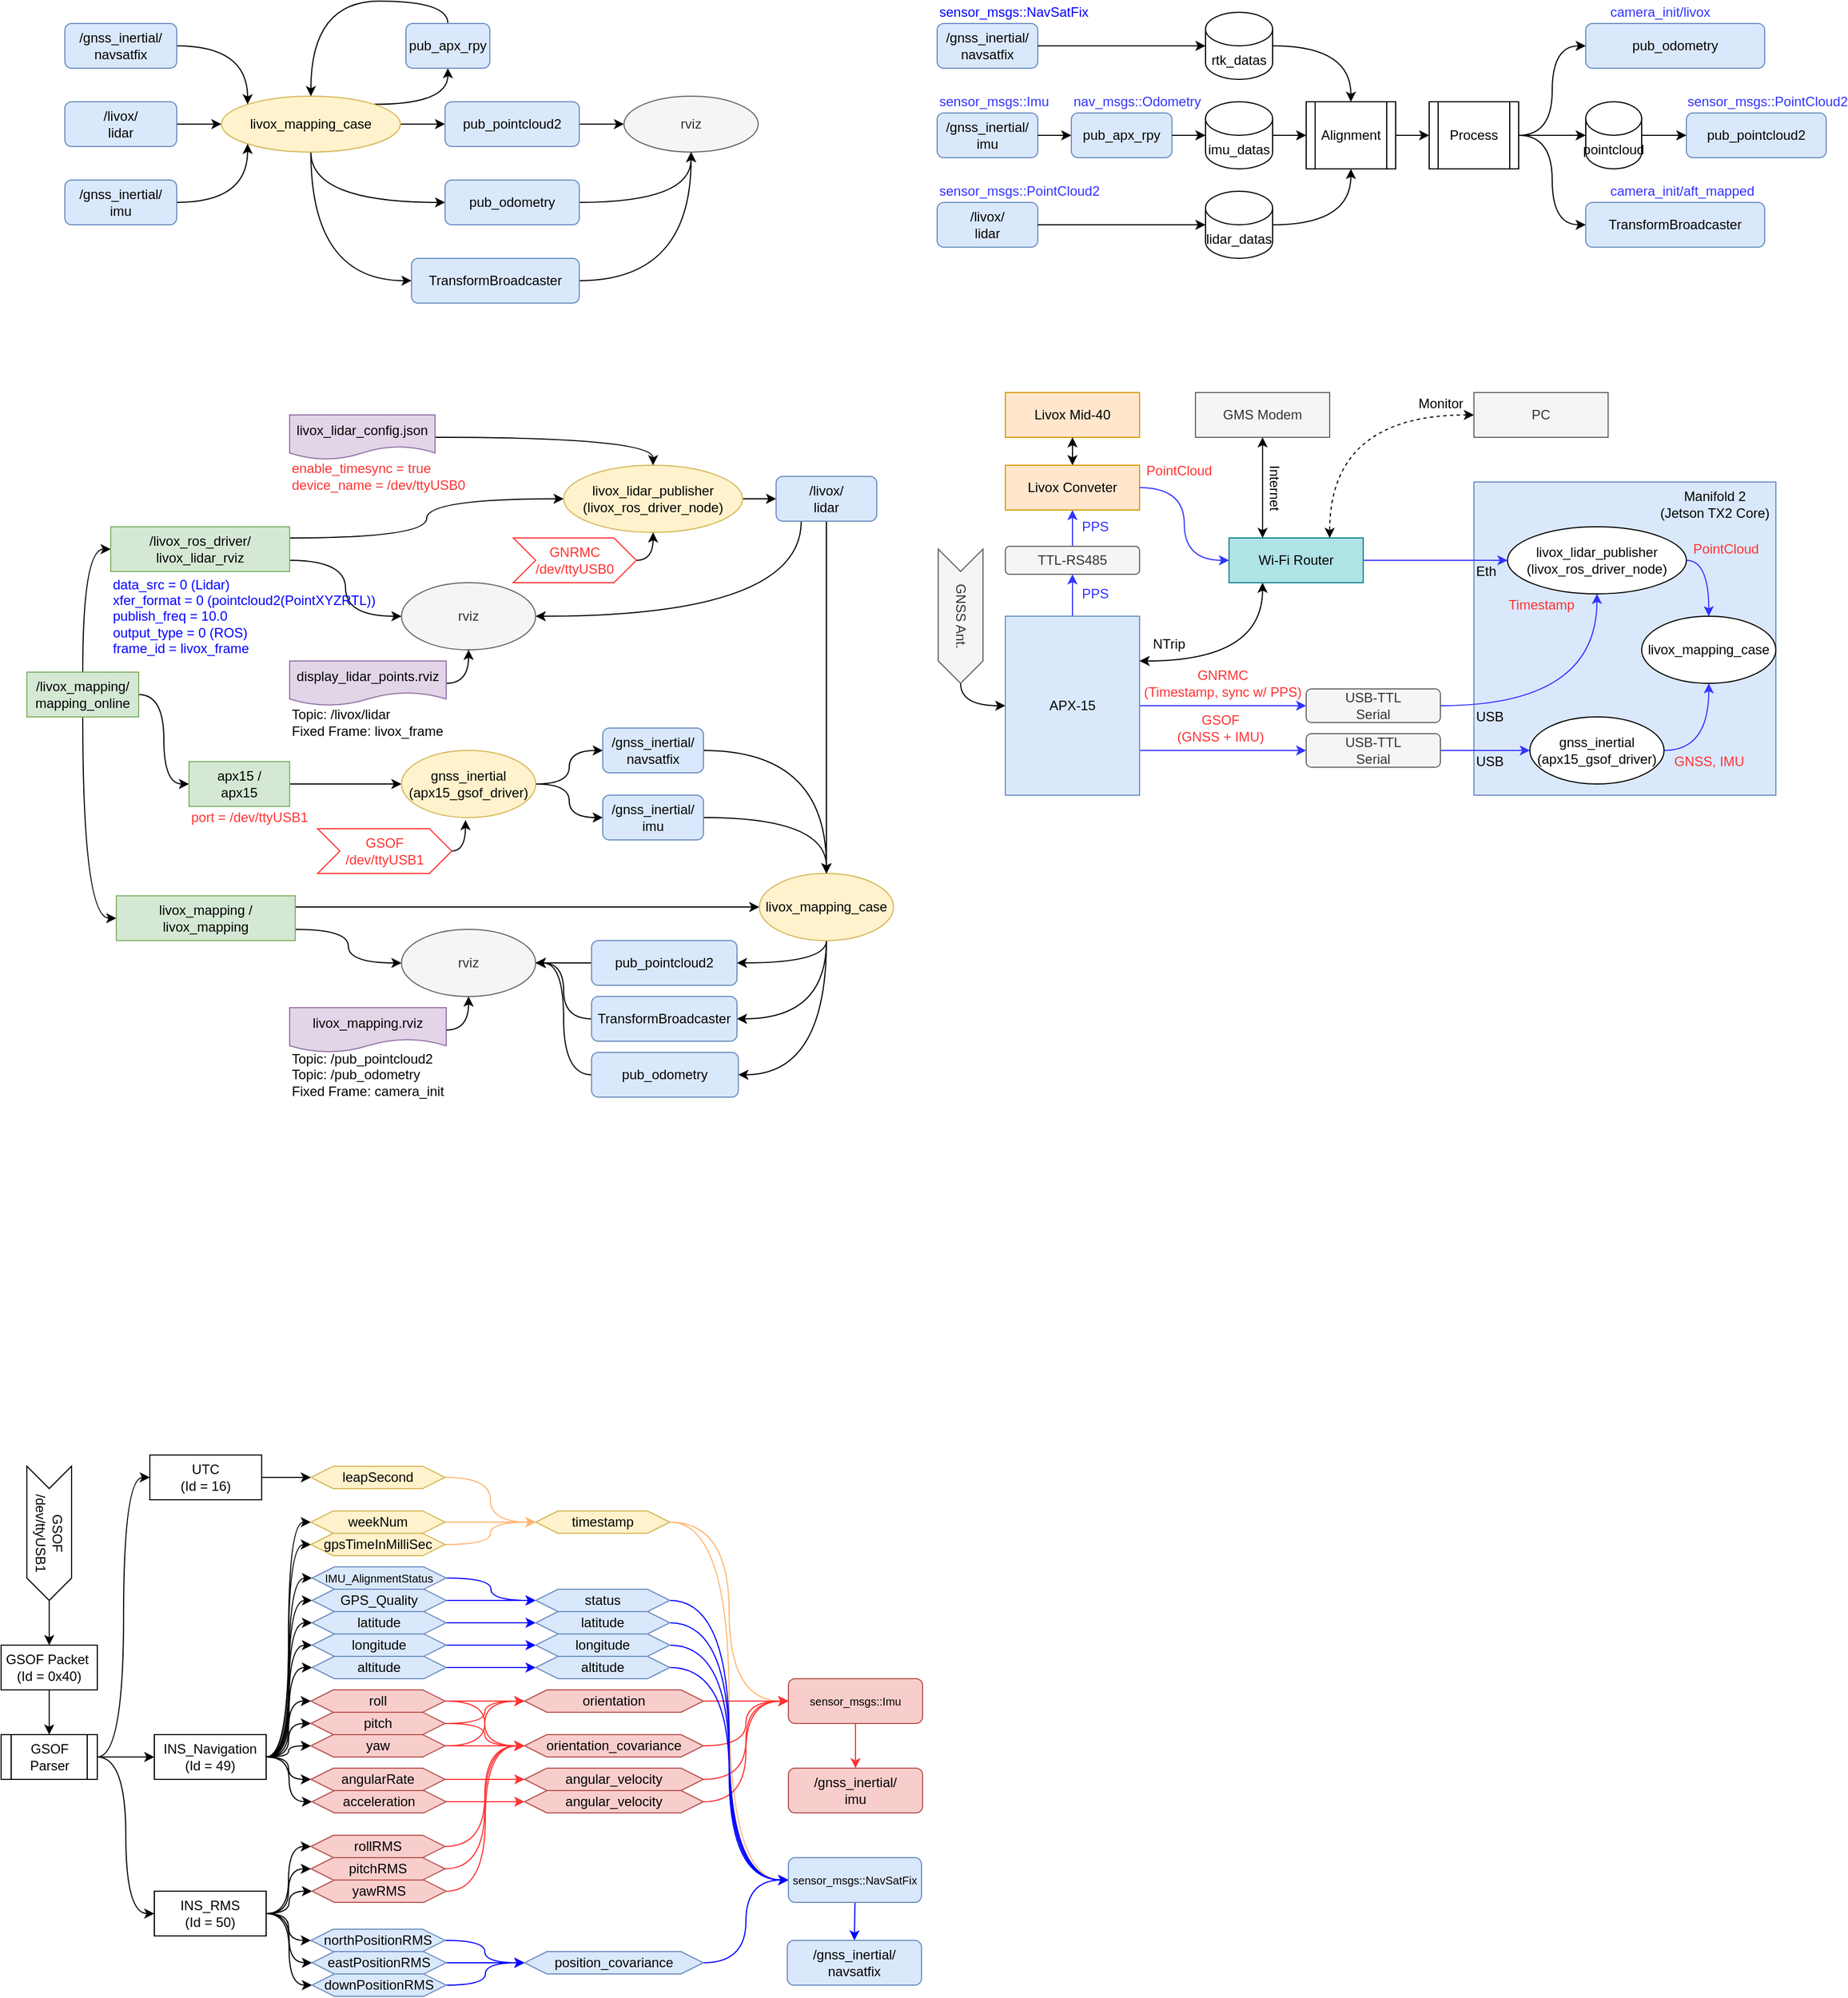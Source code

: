 <mxfile version="14.6.13" type="device"><diagram id="mpf-hftSYxNAAMUCynYz" name="Page-1"><mxGraphModel dx="905" dy="680" grid="1" gridSize="10" guides="1" tooltips="1" connect="1" arrows="1" fold="1" page="1" pageScale="1" pageWidth="827" pageHeight="1169" math="0" shadow="0"><root><mxCell id="0"/><mxCell id="1" parent="0"/><mxCell id="ZzI4X1XXI9RgDA_lMgE_-364" value="" style="rounded=0;whiteSpace=wrap;html=1;fontSize=12;align=center;fillColor=#dae8fc;strokeColor=#6c8ebf;" parent="1" vertex="1"><mxGeometry x="1320" y="440" width="270" height="280" as="geometry"/></mxCell><mxCell id="ZzI4X1XXI9RgDA_lMgE_-7" style="edgeStyle=orthogonalEdgeStyle;curved=1;rounded=0;orthogonalLoop=1;jettySize=auto;html=1;exitX=1;exitY=0;exitDx=0;exitDy=0;entryX=0.5;entryY=1;entryDx=0;entryDy=0;" parent="1" source="ZzI4X1XXI9RgDA_lMgE_-1" target="ZzI4X1XXI9RgDA_lMgE_-6" edge="1"><mxGeometry relative="1" as="geometry"/></mxCell><mxCell id="ZzI4X1XXI9RgDA_lMgE_-12" style="edgeStyle=orthogonalEdgeStyle;curved=1;rounded=0;orthogonalLoop=1;jettySize=auto;html=1;exitX=1;exitY=0.5;exitDx=0;exitDy=0;entryX=0;entryY=0.5;entryDx=0;entryDy=0;" parent="1" source="ZzI4X1XXI9RgDA_lMgE_-1" target="ZzI4X1XXI9RgDA_lMgE_-10" edge="1"><mxGeometry relative="1" as="geometry"/></mxCell><mxCell id="ZzI4X1XXI9RgDA_lMgE_-13" style="edgeStyle=orthogonalEdgeStyle;curved=1;rounded=0;orthogonalLoop=1;jettySize=auto;html=1;exitX=0.5;exitY=1;exitDx=0;exitDy=0;entryX=0;entryY=0.5;entryDx=0;entryDy=0;" parent="1" source="ZzI4X1XXI9RgDA_lMgE_-1" target="ZzI4X1XXI9RgDA_lMgE_-11" edge="1"><mxGeometry relative="1" as="geometry"/></mxCell><mxCell id="ZzI4X1XXI9RgDA_lMgE_-205" style="edgeStyle=orthogonalEdgeStyle;curved=1;rounded=0;orthogonalLoop=1;jettySize=auto;html=1;exitX=0.5;exitY=1;exitDx=0;exitDy=0;entryX=0;entryY=0.5;entryDx=0;entryDy=0;fontSize=10;fontColor=#000000;" parent="1" source="ZzI4X1XXI9RgDA_lMgE_-1" target="ZzI4X1XXI9RgDA_lMgE_-204" edge="1"><mxGeometry relative="1" as="geometry"/></mxCell><mxCell id="ZzI4X1XXI9RgDA_lMgE_-1" value="livox_mapping_case" style="ellipse;whiteSpace=wrap;html=1;fillColor=#fff2cc;strokeColor=#d6b656;" parent="1" vertex="1"><mxGeometry x="200" y="94.97" width="160" height="50" as="geometry"/></mxCell><mxCell id="ZzI4X1XXI9RgDA_lMgE_-4" style="edgeStyle=orthogonalEdgeStyle;rounded=0;orthogonalLoop=1;jettySize=auto;html=1;exitX=1;exitY=0.5;exitDx=0;exitDy=0;entryX=0;entryY=0;entryDx=0;entryDy=0;curved=1;" parent="1" source="ZzI4X1XXI9RgDA_lMgE_-2" target="ZzI4X1XXI9RgDA_lMgE_-1" edge="1"><mxGeometry relative="1" as="geometry"/></mxCell><mxCell id="ZzI4X1XXI9RgDA_lMgE_-2" value="/gnss_inertial/&lt;br&gt;navsatfix" style="rounded=1;whiteSpace=wrap;html=1;fillColor=#dae8fc;strokeColor=#6c8ebf;" parent="1" vertex="1"><mxGeometry x="60" y="29.97" width="100" height="40" as="geometry"/></mxCell><mxCell id="ZzI4X1XXI9RgDA_lMgE_-5" style="edgeStyle=orthogonalEdgeStyle;curved=1;rounded=0;orthogonalLoop=1;jettySize=auto;html=1;exitX=1;exitY=0.5;exitDx=0;exitDy=0;entryX=0;entryY=1;entryDx=0;entryDy=0;" parent="1" source="ZzI4X1XXI9RgDA_lMgE_-3" target="ZzI4X1XXI9RgDA_lMgE_-1" edge="1"><mxGeometry relative="1" as="geometry"/></mxCell><mxCell id="ZzI4X1XXI9RgDA_lMgE_-3" value="/gnss_inertial/&lt;br&gt;imu" style="rounded=1;whiteSpace=wrap;html=1;fillColor=#dae8fc;strokeColor=#6c8ebf;" parent="1" vertex="1"><mxGeometry x="60" y="169.97" width="100" height="40" as="geometry"/></mxCell><mxCell id="ZzI4X1XXI9RgDA_lMgE_-9" style="edgeStyle=orthogonalEdgeStyle;curved=1;rounded=0;orthogonalLoop=1;jettySize=auto;html=1;exitX=0.5;exitY=0;exitDx=0;exitDy=0;entryX=0.5;entryY=0;entryDx=0;entryDy=0;" parent="1" source="ZzI4X1XXI9RgDA_lMgE_-6" target="ZzI4X1XXI9RgDA_lMgE_-1" edge="1"><mxGeometry relative="1" as="geometry"/></mxCell><mxCell id="ZzI4X1XXI9RgDA_lMgE_-6" value="pub_apx_rpy" style="rounded=1;whiteSpace=wrap;html=1;fillColor=#dae8fc;strokeColor=#6c8ebf;" parent="1" vertex="1"><mxGeometry x="365" y="29.97" width="75" height="40" as="geometry"/></mxCell><mxCell id="ZzI4X1XXI9RgDA_lMgE_-14" style="edgeStyle=orthogonalEdgeStyle;curved=1;rounded=0;orthogonalLoop=1;jettySize=auto;html=1;exitX=1;exitY=0.5;exitDx=0;exitDy=0;entryX=0;entryY=0.5;entryDx=0;entryDy=0;" parent="1" source="ZzI4X1XXI9RgDA_lMgE_-8" target="ZzI4X1XXI9RgDA_lMgE_-1" edge="1"><mxGeometry relative="1" as="geometry"/></mxCell><mxCell id="ZzI4X1XXI9RgDA_lMgE_-8" value="/livox/&lt;br&gt;lidar" style="rounded=1;whiteSpace=wrap;html=1;fillColor=#dae8fc;strokeColor=#6c8ebf;" parent="1" vertex="1"><mxGeometry x="60" y="99.97" width="100" height="40" as="geometry"/></mxCell><mxCell id="ZzI4X1XXI9RgDA_lMgE_-206" style="edgeStyle=orthogonalEdgeStyle;curved=1;rounded=0;orthogonalLoop=1;jettySize=auto;html=1;exitX=1;exitY=0.5;exitDx=0;exitDy=0;entryX=0;entryY=0.5;entryDx=0;entryDy=0;fontSize=10;fontColor=#000000;" parent="1" source="ZzI4X1XXI9RgDA_lMgE_-10" target="ZzI4X1XXI9RgDA_lMgE_-203" edge="1"><mxGeometry relative="1" as="geometry"/></mxCell><mxCell id="ZzI4X1XXI9RgDA_lMgE_-10" value="pub_pointcloud2" style="rounded=1;whiteSpace=wrap;html=1;fillColor=#dae8fc;strokeColor=#6c8ebf;" parent="1" vertex="1"><mxGeometry x="400" y="99.97" width="120" height="40" as="geometry"/></mxCell><mxCell id="ZzI4X1XXI9RgDA_lMgE_-207" style="edgeStyle=orthogonalEdgeStyle;curved=1;rounded=0;orthogonalLoop=1;jettySize=auto;html=1;exitX=1;exitY=0.5;exitDx=0;exitDy=0;entryX=0.5;entryY=1;entryDx=0;entryDy=0;fontSize=10;fontColor=#000000;" parent="1" source="ZzI4X1XXI9RgDA_lMgE_-11" target="ZzI4X1XXI9RgDA_lMgE_-203" edge="1"><mxGeometry relative="1" as="geometry"/></mxCell><mxCell id="ZzI4X1XXI9RgDA_lMgE_-11" value="pub_odometry" style="rounded=1;whiteSpace=wrap;html=1;fillColor=#dae8fc;strokeColor=#6c8ebf;" parent="1" vertex="1"><mxGeometry x="400" y="169.97" width="120" height="40" as="geometry"/></mxCell><mxCell id="ZzI4X1XXI9RgDA_lMgE_-71" style="edgeStyle=orthogonalEdgeStyle;curved=1;rounded=0;orthogonalLoop=1;jettySize=auto;html=1;exitX=1;exitY=0.5;exitDx=0;exitDy=0;entryX=0;entryY=0.5;entryDx=0;entryDy=0;fontSize=12;fontColor=#000000;" parent="1" source="ZzI4X1XXI9RgDA_lMgE_-66" target="ZzI4X1XXI9RgDA_lMgE_-68" edge="1"><mxGeometry relative="1" as="geometry"/></mxCell><mxCell id="ZzI4X1XXI9RgDA_lMgE_-72" style="edgeStyle=orthogonalEdgeStyle;curved=1;rounded=0;orthogonalLoop=1;jettySize=auto;html=1;exitX=0.5;exitY=1;exitDx=0;exitDy=0;entryX=0;entryY=0.5;entryDx=0;entryDy=0;fontSize=12;fontColor=#000000;" parent="1" source="ZzI4X1XXI9RgDA_lMgE_-66" target="ZzI4X1XXI9RgDA_lMgE_-67" edge="1"><mxGeometry relative="1" as="geometry"/></mxCell><mxCell id="ZzI4X1XXI9RgDA_lMgE_-306" style="edgeStyle=orthogonalEdgeStyle;curved=1;rounded=0;orthogonalLoop=1;jettySize=auto;html=1;exitX=0.5;exitY=0;exitDx=0;exitDy=0;entryX=0;entryY=0.5;entryDx=0;entryDy=0;fontSize=12;" parent="1" source="ZzI4X1XXI9RgDA_lMgE_-66" target="ZzI4X1XXI9RgDA_lMgE_-69" edge="1"><mxGeometry relative="1" as="geometry"/></mxCell><mxCell id="ZzI4X1XXI9RgDA_lMgE_-66" value="/livox_mapping/ &lt;br&gt;mapping_online" style="rounded=0;whiteSpace=wrap;html=1;fontSize=12;align=center;fillColor=#d5e8d4;strokeColor=#82b366;" parent="1" vertex="1"><mxGeometry x="26" y="610" width="100" height="40" as="geometry"/></mxCell><mxCell id="ZzI4X1XXI9RgDA_lMgE_-92" style="edgeStyle=orthogonalEdgeStyle;curved=1;rounded=0;orthogonalLoop=1;jettySize=auto;html=1;exitX=1;exitY=0.25;exitDx=0;exitDy=0;entryX=0;entryY=0.5;entryDx=0;entryDy=0;fontSize=12;fontColor=#000000;" parent="1" source="ZzI4X1XXI9RgDA_lMgE_-67" target="ZzI4X1XXI9RgDA_lMgE_-82" edge="1"><mxGeometry relative="1" as="geometry"/></mxCell><mxCell id="ZzI4X1XXI9RgDA_lMgE_-93" style="edgeStyle=orthogonalEdgeStyle;curved=1;rounded=0;orthogonalLoop=1;jettySize=auto;html=1;exitX=1;exitY=0.75;exitDx=0;exitDy=0;entryX=0;entryY=0.5;entryDx=0;entryDy=0;fontSize=12;fontColor=#000000;" parent="1" source="ZzI4X1XXI9RgDA_lMgE_-67" target="ZzI4X1XXI9RgDA_lMgE_-83" edge="1"><mxGeometry relative="1" as="geometry"/></mxCell><mxCell id="ZzI4X1XXI9RgDA_lMgE_-67" value="livox_mapping / &lt;br&gt;livox_mapping" style="rounded=0;whiteSpace=wrap;html=1;fontSize=12;align=center;fillColor=#d5e8d4;strokeColor=#82b366;" parent="1" vertex="1"><mxGeometry x="106" y="810" width="160" height="40" as="geometry"/></mxCell><mxCell id="ZzI4X1XXI9RgDA_lMgE_-89" style="edgeStyle=orthogonalEdgeStyle;curved=1;rounded=0;orthogonalLoop=1;jettySize=auto;html=1;exitX=1;exitY=0.5;exitDx=0;exitDy=0;entryX=0;entryY=0.5;entryDx=0;entryDy=0;fontSize=12;fontColor=#000000;" parent="1" source="ZzI4X1XXI9RgDA_lMgE_-68" target="ZzI4X1XXI9RgDA_lMgE_-85" edge="1"><mxGeometry relative="1" as="geometry"/></mxCell><mxCell id="ZzI4X1XXI9RgDA_lMgE_-68" value="apx15 / &lt;br&gt;apx15" style="rounded=0;whiteSpace=wrap;html=1;fontSize=12;align=center;fillColor=#d5e8d4;strokeColor=#82b366;" parent="1" vertex="1"><mxGeometry x="171" y="690" width="90" height="40" as="geometry"/></mxCell><mxCell id="ZzI4X1XXI9RgDA_lMgE_-80" style="edgeStyle=orthogonalEdgeStyle;curved=1;rounded=0;orthogonalLoop=1;jettySize=auto;html=1;exitX=1;exitY=0.25;exitDx=0;exitDy=0;entryX=0;entryY=0.5;entryDx=0;entryDy=0;fontSize=12;fontColor=#000000;" parent="1" source="ZzI4X1XXI9RgDA_lMgE_-69" target="ZzI4X1XXI9RgDA_lMgE_-73" edge="1"><mxGeometry relative="1" as="geometry"/></mxCell><mxCell id="ZzI4X1XXI9RgDA_lMgE_-81" style="edgeStyle=orthogonalEdgeStyle;curved=1;rounded=0;orthogonalLoop=1;jettySize=auto;html=1;exitX=1;exitY=0.75;exitDx=0;exitDy=0;entryX=0;entryY=0.5;entryDx=0;entryDy=0;fontSize=12;fontColor=#000000;" parent="1" source="ZzI4X1XXI9RgDA_lMgE_-69" target="ZzI4X1XXI9RgDA_lMgE_-74" edge="1"><mxGeometry relative="1" as="geometry"/></mxCell><mxCell id="ZzI4X1XXI9RgDA_lMgE_-69" value="/livox_ros_driver/&lt;br&gt;livox_lidar_rviz" style="rounded=0;whiteSpace=wrap;html=1;fontSize=12;align=center;fillColor=#d5e8d4;strokeColor=#82b366;" parent="1" vertex="1"><mxGeometry x="101" y="480" width="160" height="40" as="geometry"/></mxCell><mxCell id="ZzI4X1XXI9RgDA_lMgE_-109" style="edgeStyle=orthogonalEdgeStyle;curved=1;rounded=0;orthogonalLoop=1;jettySize=auto;html=1;exitX=1;exitY=0.5;exitDx=0;exitDy=0;entryX=0;entryY=0.5;entryDx=0;entryDy=0;fontSize=12;fontColor=#000000;" parent="1" source="ZzI4X1XXI9RgDA_lMgE_-73" target="ZzI4X1XXI9RgDA_lMgE_-108" edge="1"><mxGeometry relative="1" as="geometry"/></mxCell><mxCell id="ZzI4X1XXI9RgDA_lMgE_-73" value="livox_lidar_publisher&lt;br&gt;(livox_ros_driver_node)" style="ellipse;whiteSpace=wrap;html=1;fontSize=12;align=center;fillColor=#fff2cc;strokeColor=#d6b656;" parent="1" vertex="1"><mxGeometry x="506" y="425" width="160" height="60" as="geometry"/></mxCell><mxCell id="ZzI4X1XXI9RgDA_lMgE_-74" value="rviz" style="ellipse;whiteSpace=wrap;html=1;fontSize=12;fontColor=#333333;align=center;fillColor=#f5f5f5;strokeColor=#666666;" parent="1" vertex="1"><mxGeometry x="361" y="530" width="120" height="60" as="geometry"/></mxCell><mxCell id="ZzI4X1XXI9RgDA_lMgE_-79" style="edgeStyle=orthogonalEdgeStyle;curved=1;rounded=0;orthogonalLoop=1;jettySize=auto;html=1;exitX=1;exitY=0.5;exitDx=0;exitDy=0;entryX=0.5;entryY=1;entryDx=0;entryDy=0;fontSize=12;fontColor=#000000;" parent="1" source="ZzI4X1XXI9RgDA_lMgE_-78" target="ZzI4X1XXI9RgDA_lMgE_-74" edge="1"><mxGeometry relative="1" as="geometry"/></mxCell><mxCell id="ZzI4X1XXI9RgDA_lMgE_-78" value="display_lidar_points.rviz" style="shape=document;whiteSpace=wrap;html=1;boundedLbl=1;fontSize=12;align=center;fillColor=#e1d5e7;strokeColor=#9673a6;" parent="1" vertex="1"><mxGeometry x="261" y="600" width="140" height="40" as="geometry"/></mxCell><mxCell id="ZzI4X1XXI9RgDA_lMgE_-137" style="edgeStyle=orthogonalEdgeStyle;curved=1;rounded=0;orthogonalLoop=1;jettySize=auto;html=1;exitX=0.5;exitY=1;exitDx=0;exitDy=0;entryX=1;entryY=0.5;entryDx=0;entryDy=0;fontSize=12;fontColor=#000000;" parent="1" source="ZzI4X1XXI9RgDA_lMgE_-82" target="ZzI4X1XXI9RgDA_lMgE_-133" edge="1"><mxGeometry relative="1" as="geometry"/></mxCell><mxCell id="ZzI4X1XXI9RgDA_lMgE_-307" style="edgeStyle=orthogonalEdgeStyle;curved=1;rounded=0;orthogonalLoop=1;jettySize=auto;html=1;exitX=0.5;exitY=1;exitDx=0;exitDy=0;entryX=1;entryY=0.5;entryDx=0;entryDy=0;fontSize=12;" parent="1" source="ZzI4X1XXI9RgDA_lMgE_-82" target="ZzI4X1XXI9RgDA_lMgE_-132" edge="1"><mxGeometry relative="1" as="geometry"/></mxCell><mxCell id="ZzI4X1XXI9RgDA_lMgE_-308" style="edgeStyle=orthogonalEdgeStyle;curved=1;rounded=0;orthogonalLoop=1;jettySize=auto;html=1;exitX=0.5;exitY=1;exitDx=0;exitDy=0;entryX=1;entryY=0.5;entryDx=0;entryDy=0;fontSize=12;" parent="1" source="ZzI4X1XXI9RgDA_lMgE_-82" target="ZzI4X1XXI9RgDA_lMgE_-134" edge="1"><mxGeometry relative="1" as="geometry"/></mxCell><mxCell id="ZzI4X1XXI9RgDA_lMgE_-82" value="livox_mapping_case" style="ellipse;whiteSpace=wrap;html=1;fontSize=12;align=center;fillColor=#fff2cc;strokeColor=#d6b656;" parent="1" vertex="1"><mxGeometry x="681" y="790" width="120" height="60" as="geometry"/></mxCell><mxCell id="ZzI4X1XXI9RgDA_lMgE_-83" value="rviz" style="ellipse;whiteSpace=wrap;html=1;fontSize=12;fontColor=#333333;align=center;fillColor=#f5f5f5;strokeColor=#666666;" parent="1" vertex="1"><mxGeometry x="361" y="840" width="120" height="60" as="geometry"/></mxCell><mxCell id="ZzI4X1XXI9RgDA_lMgE_-91" style="edgeStyle=orthogonalEdgeStyle;curved=1;rounded=0;orthogonalLoop=1;jettySize=auto;html=1;exitX=1;exitY=0.5;exitDx=0;exitDy=0;entryX=0.5;entryY=1;entryDx=0;entryDy=0;fontSize=12;fontColor=#000000;" parent="1" source="ZzI4X1XXI9RgDA_lMgE_-84" target="ZzI4X1XXI9RgDA_lMgE_-83" edge="1"><mxGeometry relative="1" as="geometry"/></mxCell><mxCell id="ZzI4X1XXI9RgDA_lMgE_-84" value="livox_mapping.rviz" style="shape=document;whiteSpace=wrap;html=1;boundedLbl=1;fontSize=12;align=center;fillColor=#e1d5e7;strokeColor=#9673a6;" parent="1" vertex="1"><mxGeometry x="261" y="910" width="140" height="40" as="geometry"/></mxCell><mxCell id="ZzI4X1XXI9RgDA_lMgE_-125" style="edgeStyle=orthogonalEdgeStyle;curved=1;rounded=0;orthogonalLoop=1;jettySize=auto;html=1;exitX=1;exitY=0.5;exitDx=0;exitDy=0;entryX=0;entryY=0.5;entryDx=0;entryDy=0;fontSize=12;fontColor=#000000;" parent="1" source="ZzI4X1XXI9RgDA_lMgE_-85" target="ZzI4X1XXI9RgDA_lMgE_-123" edge="1"><mxGeometry relative="1" as="geometry"/></mxCell><mxCell id="ZzI4X1XXI9RgDA_lMgE_-126" style="edgeStyle=orthogonalEdgeStyle;curved=1;rounded=0;orthogonalLoop=1;jettySize=auto;html=1;entryX=0;entryY=0.5;entryDx=0;entryDy=0;fontSize=12;fontColor=#000000;" parent="1" source="ZzI4X1XXI9RgDA_lMgE_-85" target="ZzI4X1XXI9RgDA_lMgE_-124" edge="1"><mxGeometry relative="1" as="geometry"/></mxCell><mxCell id="ZzI4X1XXI9RgDA_lMgE_-85" value="gnss_inertial&lt;br&gt;(apx15_gsof_driver)" style="ellipse;whiteSpace=wrap;html=1;fontSize=12;align=center;fillColor=#fff2cc;strokeColor=#d6b656;" parent="1" vertex="1"><mxGeometry x="361" y="680" width="120" height="60" as="geometry"/></mxCell><mxCell id="ZzI4X1XXI9RgDA_lMgE_-90" style="edgeStyle=orthogonalEdgeStyle;curved=1;rounded=0;orthogonalLoop=1;jettySize=auto;html=1;exitX=1;exitY=0.5;exitDx=0;exitDy=0;entryX=0.477;entryY=1.038;entryDx=0;entryDy=0;fontSize=12;fontColor=#000000;entryPerimeter=0;" parent="1" source="ZzI4X1XXI9RgDA_lMgE_-88" target="ZzI4X1XXI9RgDA_lMgE_-85" edge="1"><mxGeometry relative="1" as="geometry"/></mxCell><mxCell id="ZzI4X1XXI9RgDA_lMgE_-88" value="GSOF&lt;br&gt;/dev/ttyUSB1" style="shape=step;perimeter=stepPerimeter;whiteSpace=wrap;html=1;fixedSize=1;fontSize=12;align=center;strokeColor=#FF3333;fontColor=#FF3333;" parent="1" vertex="1"><mxGeometry x="286" y="750" width="120" height="40" as="geometry"/></mxCell><mxCell id="ZzI4X1XXI9RgDA_lMgE_-98" style="edgeStyle=orthogonalEdgeStyle;curved=1;rounded=0;orthogonalLoop=1;jettySize=auto;html=1;exitX=1;exitY=0.5;exitDx=0;exitDy=0;entryX=0.5;entryY=0;entryDx=0;entryDy=0;fontSize=12;fontColor=#000000;" parent="1" source="ZzI4X1XXI9RgDA_lMgE_-94" target="ZzI4X1XXI9RgDA_lMgE_-73" edge="1"><mxGeometry relative="1" as="geometry"/></mxCell><mxCell id="ZzI4X1XXI9RgDA_lMgE_-94" value="livox_lidar_config.json" style="shape=document;whiteSpace=wrap;html=1;boundedLbl=1;fontSize=12;align=center;fillColor=#e1d5e7;strokeColor=#9673a6;" parent="1" vertex="1"><mxGeometry x="261" y="380" width="130" height="40" as="geometry"/></mxCell><mxCell id="ZzI4X1XXI9RgDA_lMgE_-99" value="data_src = 0 (Lidar)&lt;br&gt;xfer_format = 0 (pointcloud2(PointXYZRTL))&lt;br&gt;publish_freq = 10.0&lt;br&gt;output_type = 0 (ROS)&lt;br&gt;frame_id = livox_frame" style="text;html=1;align=left;verticalAlign=middle;resizable=0;points=[];autosize=1;strokeColor=none;fontSize=12;fontColor=#0000FF;" parent="1" vertex="1"><mxGeometry x="101" y="520" width="250" height="80" as="geometry"/></mxCell><mxCell id="ZzI4X1XXI9RgDA_lMgE_-101" value="&lt;span&gt;enable_timesync = true&lt;/span&gt;&lt;br&gt;&lt;span&gt;device_name = /dev/ttyUSB0&lt;/span&gt;" style="text;html=1;align=left;verticalAlign=middle;resizable=0;points=[];autosize=1;strokeColor=none;fontSize=12;fontColor=#FF3333;" parent="1" vertex="1"><mxGeometry x="261" y="420" width="170" height="30" as="geometry"/></mxCell><mxCell id="ZzI4X1XXI9RgDA_lMgE_-104" style="edgeStyle=orthogonalEdgeStyle;curved=1;rounded=0;orthogonalLoop=1;jettySize=auto;html=1;exitX=1;exitY=0.5;exitDx=0;exitDy=0;entryX=0.5;entryY=1;entryDx=0;entryDy=0;fontSize=12;fontColor=#000000;" parent="1" source="ZzI4X1XXI9RgDA_lMgE_-103" target="ZzI4X1XXI9RgDA_lMgE_-73" edge="1"><mxGeometry relative="1" as="geometry"/></mxCell><mxCell id="ZzI4X1XXI9RgDA_lMgE_-103" value="GNRMC&lt;br&gt;&lt;span style=&quot;text-align: left&quot;&gt;/dev/ttyUSB0&lt;/span&gt;" style="shape=step;perimeter=stepPerimeter;whiteSpace=wrap;html=1;fixedSize=1;fontSize=12;align=center;fontColor=#FF3333;strokeColor=#FF3333;" parent="1" vertex="1"><mxGeometry x="461" y="490" width="110" height="40" as="geometry"/></mxCell><mxCell id="ZzI4X1XXI9RgDA_lMgE_-110" style="edgeStyle=orthogonalEdgeStyle;curved=1;rounded=0;orthogonalLoop=1;jettySize=auto;html=1;exitX=0.25;exitY=1;exitDx=0;exitDy=0;entryX=1;entryY=0.5;entryDx=0;entryDy=0;fontSize=12;fontColor=#000000;" parent="1" source="ZzI4X1XXI9RgDA_lMgE_-108" target="ZzI4X1XXI9RgDA_lMgE_-74" edge="1"><mxGeometry relative="1" as="geometry"/></mxCell><mxCell id="ZzI4X1XXI9RgDA_lMgE_-127" style="edgeStyle=orthogonalEdgeStyle;curved=1;rounded=0;orthogonalLoop=1;jettySize=auto;html=1;exitX=0.5;exitY=1;exitDx=0;exitDy=0;entryX=0.5;entryY=0;entryDx=0;entryDy=0;fontSize=12;fontColor=#000000;" parent="1" source="ZzI4X1XXI9RgDA_lMgE_-108" target="ZzI4X1XXI9RgDA_lMgE_-82" edge="1"><mxGeometry relative="1" as="geometry"/></mxCell><mxCell id="ZzI4X1XXI9RgDA_lMgE_-108" value="/livox/&lt;br&gt;lidar" style="rounded=1;whiteSpace=wrap;html=1;fillColor=#dae8fc;strokeColor=#6c8ebf;" parent="1" vertex="1"><mxGeometry x="696" y="435" width="90" height="40" as="geometry"/></mxCell><mxCell id="ZzI4X1XXI9RgDA_lMgE_-111" value="Topic: /livox/lidar&lt;br&gt;Fixed Frame: livox_frame" style="text;html=1;align=left;verticalAlign=middle;resizable=0;points=[];autosize=1;strokeColor=none;fontSize=12;fontColor=#000000;" parent="1" vertex="1"><mxGeometry x="261" y="640" width="150" height="30" as="geometry"/></mxCell><mxCell id="ZzI4X1XXI9RgDA_lMgE_-112" value="&lt;div&gt;port = /dev/ttyUSB1&lt;/div&gt;" style="text;html=1;align=left;verticalAlign=middle;resizable=0;points=[];autosize=1;strokeColor=none;fontSize=12;fontColor=#FF3333;" parent="1" vertex="1"><mxGeometry x="171" y="730" width="120" height="20" as="geometry"/></mxCell><mxCell id="ZzI4X1XXI9RgDA_lMgE_-118" style="edgeStyle=orthogonalEdgeStyle;curved=1;rounded=0;orthogonalLoop=1;jettySize=auto;html=1;exitX=1;exitY=0.5;exitDx=0;exitDy=0;entryX=0.5;entryY=0;entryDx=0;entryDy=0;fontSize=12;fontColor=#000000;" parent="1" target="ZzI4X1XXI9RgDA_lMgE_-114" edge="1" source="ZzI4X1XXI9RgDA_lMgE_-113"><mxGeometry relative="1" as="geometry"><mxPoint x="-291" y="1390.0" as="sourcePoint"/></mxGeometry></mxCell><mxCell id="ZzI4X1XXI9RgDA_lMgE_-113" value="GSOF&lt;br&gt;/dev/ttyUSB1" style="shape=step;perimeter=stepPerimeter;whiteSpace=wrap;html=1;fixedSize=1;fontSize=12;fontColor=#000000;align=center;rotation=90;" parent="1" vertex="1"><mxGeometry x="-14" y="1360" width="120" height="40" as="geometry"/></mxCell><mxCell id="ZzI4X1XXI9RgDA_lMgE_-119" style="edgeStyle=orthogonalEdgeStyle;curved=1;rounded=0;orthogonalLoop=1;jettySize=auto;html=1;exitX=0.5;exitY=1;exitDx=0;exitDy=0;entryX=0.5;entryY=0;entryDx=0;entryDy=0;fontSize=12;fontColor=#000000;" parent="1" source="ZzI4X1XXI9RgDA_lMgE_-114" target="ZzI4X1XXI9RgDA_lMgE_-116" edge="1"><mxGeometry relative="1" as="geometry"/></mxCell><mxCell id="ZzI4X1XXI9RgDA_lMgE_-114" value="GSOF Packet&amp;nbsp;&lt;br&gt;(Id = 0x40)" style="rounded=0;whiteSpace=wrap;html=1;fontSize=12;fontColor=#000000;align=center;" parent="1" vertex="1"><mxGeometry x="3" y="1480" width="86" height="40" as="geometry"/></mxCell><mxCell id="ZzI4X1XXI9RgDA_lMgE_-138" style="edgeStyle=orthogonalEdgeStyle;curved=1;rounded=0;orthogonalLoop=1;jettySize=auto;html=1;exitX=1;exitY=0.5;exitDx=0;exitDy=0;entryX=0;entryY=0.5;entryDx=0;entryDy=0;fontSize=12;fontColor=#000000;" parent="1" source="ZzI4X1XXI9RgDA_lMgE_-116" target="ZzI4X1XXI9RgDA_lMgE_-117" edge="1"><mxGeometry relative="1" as="geometry"/></mxCell><mxCell id="ZzI4X1XXI9RgDA_lMgE_-139" style="edgeStyle=orthogonalEdgeStyle;curved=1;rounded=0;orthogonalLoop=1;jettySize=auto;html=1;exitX=1;exitY=0.5;exitDx=0;exitDy=0;entryX=0;entryY=0.5;entryDx=0;entryDy=0;fontSize=12;fontColor=#000000;" parent="1" source="ZzI4X1XXI9RgDA_lMgE_-116" target="ZzI4X1XXI9RgDA_lMgE_-120" edge="1"><mxGeometry relative="1" as="geometry"/></mxCell><mxCell id="ZzI4X1XXI9RgDA_lMgE_-140" style="edgeStyle=orthogonalEdgeStyle;curved=1;rounded=0;orthogonalLoop=1;jettySize=auto;html=1;exitX=1;exitY=0.5;exitDx=0;exitDy=0;entryX=0;entryY=0.5;entryDx=0;entryDy=0;fontSize=12;fontColor=#000000;" parent="1" source="ZzI4X1XXI9RgDA_lMgE_-116" target="ZzI4X1XXI9RgDA_lMgE_-121" edge="1"><mxGeometry relative="1" as="geometry"/></mxCell><mxCell id="ZzI4X1XXI9RgDA_lMgE_-116" value="GSOF Parser" style="shape=process;whiteSpace=wrap;html=1;backgroundOutline=1;fontSize=12;fontColor=#000000;align=center;" parent="1" vertex="1"><mxGeometry x="3" y="1560" width="86" height="40" as="geometry"/></mxCell><mxCell id="ZzI4X1XXI9RgDA_lMgE_-161" style="edgeStyle=orthogonalEdgeStyle;curved=1;rounded=0;orthogonalLoop=1;jettySize=auto;html=1;exitX=1;exitY=0.5;exitDx=0;exitDy=0;entryX=0;entryY=0.5;entryDx=0;entryDy=0;fontSize=12;fontColor=#000000;" parent="1" source="ZzI4X1XXI9RgDA_lMgE_-117" target="ZzI4X1XXI9RgDA_lMgE_-142" edge="1"><mxGeometry relative="1" as="geometry"/></mxCell><mxCell id="ZzI4X1XXI9RgDA_lMgE_-117" value="UTC&lt;br&gt;(Id = 16)" style="rounded=0;whiteSpace=wrap;html=1;fontSize=12;fontColor=#000000;align=center;" parent="1" vertex="1"><mxGeometry x="136" y="1310" width="100" height="40" as="geometry"/></mxCell><mxCell id="ZzI4X1XXI9RgDA_lMgE_-183" style="edgeStyle=orthogonalEdgeStyle;curved=1;rounded=0;orthogonalLoop=1;jettySize=auto;html=1;exitX=1;exitY=0.5;exitDx=0;exitDy=0;entryX=0;entryY=0.5;entryDx=0;entryDy=0;fontSize=10;fontColor=#000000;" parent="1" source="ZzI4X1XXI9RgDA_lMgE_-120" target="ZzI4X1XXI9RgDA_lMgE_-162" edge="1"><mxGeometry relative="1" as="geometry"/></mxCell><mxCell id="ZzI4X1XXI9RgDA_lMgE_-184" style="edgeStyle=orthogonalEdgeStyle;curved=1;rounded=0;orthogonalLoop=1;jettySize=auto;html=1;exitX=1;exitY=0.5;exitDx=0;exitDy=0;entryX=0;entryY=0.5;entryDx=0;entryDy=0;fontSize=10;fontColor=#000000;" parent="1" source="ZzI4X1XXI9RgDA_lMgE_-120" target="ZzI4X1XXI9RgDA_lMgE_-163" edge="1"><mxGeometry relative="1" as="geometry"/></mxCell><mxCell id="ZzI4X1XXI9RgDA_lMgE_-185" style="edgeStyle=orthogonalEdgeStyle;curved=1;rounded=0;orthogonalLoop=1;jettySize=auto;html=1;exitX=1;exitY=0.5;exitDx=0;exitDy=0;entryX=0;entryY=0.5;entryDx=0;entryDy=0;fontSize=10;fontColor=#000000;" parent="1" source="ZzI4X1XXI9RgDA_lMgE_-120" target="ZzI4X1XXI9RgDA_lMgE_-164" edge="1"><mxGeometry relative="1" as="geometry"/></mxCell><mxCell id="ZzI4X1XXI9RgDA_lMgE_-186" style="edgeStyle=orthogonalEdgeStyle;curved=1;rounded=0;orthogonalLoop=1;jettySize=auto;html=1;exitX=1;exitY=0.5;exitDx=0;exitDy=0;entryX=0;entryY=0.5;entryDx=0;entryDy=0;fontSize=10;fontColor=#000000;" parent="1" source="ZzI4X1XXI9RgDA_lMgE_-120" target="ZzI4X1XXI9RgDA_lMgE_-165" edge="1"><mxGeometry relative="1" as="geometry"/></mxCell><mxCell id="ZzI4X1XXI9RgDA_lMgE_-187" style="edgeStyle=orthogonalEdgeStyle;curved=1;rounded=0;orthogonalLoop=1;jettySize=auto;html=1;exitX=1;exitY=0.5;exitDx=0;exitDy=0;entryX=0;entryY=0.5;entryDx=0;entryDy=0;fontSize=10;fontColor=#000000;" parent="1" source="ZzI4X1XXI9RgDA_lMgE_-120" target="ZzI4X1XXI9RgDA_lMgE_-166" edge="1"><mxGeometry relative="1" as="geometry"/></mxCell><mxCell id="ZzI4X1XXI9RgDA_lMgE_-188" style="edgeStyle=orthogonalEdgeStyle;curved=1;rounded=0;orthogonalLoop=1;jettySize=auto;html=1;exitX=1;exitY=0.5;exitDx=0;exitDy=0;entryX=0;entryY=0.5;entryDx=0;entryDy=0;fontSize=10;fontColor=#000000;" parent="1" source="ZzI4X1XXI9RgDA_lMgE_-120" target="ZzI4X1XXI9RgDA_lMgE_-167" edge="1"><mxGeometry relative="1" as="geometry"/></mxCell><mxCell id="ZzI4X1XXI9RgDA_lMgE_-189" style="edgeStyle=orthogonalEdgeStyle;curved=1;rounded=0;orthogonalLoop=1;jettySize=auto;html=1;exitX=1;exitY=0.5;exitDx=0;exitDy=0;entryX=0;entryY=0.5;entryDx=0;entryDy=0;fontSize=10;fontColor=#000000;" parent="1" source="ZzI4X1XXI9RgDA_lMgE_-120" target="ZzI4X1XXI9RgDA_lMgE_-168" edge="1"><mxGeometry relative="1" as="geometry"/></mxCell><mxCell id="ZzI4X1XXI9RgDA_lMgE_-197" style="edgeStyle=orthogonalEdgeStyle;curved=1;rounded=0;orthogonalLoop=1;jettySize=auto;html=1;exitX=1;exitY=0.5;exitDx=0;exitDy=0;entryX=0;entryY=0.5;entryDx=0;entryDy=0;fontSize=10;fontColor=#000000;" parent="1" source="ZzI4X1XXI9RgDA_lMgE_-120" target="ZzI4X1XXI9RgDA_lMgE_-177" edge="1"><mxGeometry relative="1" as="geometry"/></mxCell><mxCell id="ZzI4X1XXI9RgDA_lMgE_-198" style="edgeStyle=orthogonalEdgeStyle;curved=1;rounded=0;orthogonalLoop=1;jettySize=auto;html=1;exitX=1;exitY=0.5;exitDx=0;exitDy=0;entryX=0;entryY=0.5;entryDx=0;entryDy=0;fontSize=10;fontColor=#000000;" parent="1" source="ZzI4X1XXI9RgDA_lMgE_-120" target="ZzI4X1XXI9RgDA_lMgE_-178" edge="1"><mxGeometry relative="1" as="geometry"/></mxCell><mxCell id="ZzI4X1XXI9RgDA_lMgE_-199" style="edgeStyle=orthogonalEdgeStyle;curved=1;rounded=0;orthogonalLoop=1;jettySize=auto;html=1;exitX=1;exitY=0.5;exitDx=0;exitDy=0;entryX=0;entryY=0.5;entryDx=0;entryDy=0;fontSize=10;fontColor=#000000;" parent="1" source="ZzI4X1XXI9RgDA_lMgE_-120" target="ZzI4X1XXI9RgDA_lMgE_-179" edge="1"><mxGeometry relative="1" as="geometry"/></mxCell><mxCell id="ZzI4X1XXI9RgDA_lMgE_-201" style="edgeStyle=orthogonalEdgeStyle;curved=1;rounded=0;orthogonalLoop=1;jettySize=auto;html=1;exitX=1;exitY=0.5;exitDx=0;exitDy=0;entryX=0;entryY=0.5;entryDx=0;entryDy=0;fontSize=10;fontColor=#000000;" parent="1" source="ZzI4X1XXI9RgDA_lMgE_-120" target="ZzI4X1XXI9RgDA_lMgE_-181" edge="1"><mxGeometry relative="1" as="geometry"/></mxCell><mxCell id="ZzI4X1XXI9RgDA_lMgE_-202" style="edgeStyle=orthogonalEdgeStyle;curved=1;rounded=0;orthogonalLoop=1;jettySize=auto;html=1;exitX=1;exitY=0.5;exitDx=0;exitDy=0;entryX=0;entryY=0.5;entryDx=0;entryDy=0;fontSize=10;fontColor=#000000;" parent="1" source="ZzI4X1XXI9RgDA_lMgE_-120" target="ZzI4X1XXI9RgDA_lMgE_-182" edge="1"><mxGeometry relative="1" as="geometry"/></mxCell><mxCell id="ZzI4X1XXI9RgDA_lMgE_-120" value="INS_Navigation&lt;br&gt;(Id = 49)" style="rounded=0;whiteSpace=wrap;html=1;fontSize=12;fontColor=#000000;align=center;" parent="1" vertex="1"><mxGeometry x="140" y="1560" width="100" height="40" as="geometry"/></mxCell><mxCell id="ZzI4X1XXI9RgDA_lMgE_-152" style="edgeStyle=orthogonalEdgeStyle;curved=1;rounded=0;orthogonalLoop=1;jettySize=auto;html=1;exitX=1;exitY=0.5;exitDx=0;exitDy=0;entryX=0;entryY=0.5;entryDx=0;entryDy=0;fontSize=12;fontColor=#000000;" parent="1" source="ZzI4X1XXI9RgDA_lMgE_-121" target="ZzI4X1XXI9RgDA_lMgE_-143" edge="1"><mxGeometry relative="1" as="geometry"/></mxCell><mxCell id="ZzI4X1XXI9RgDA_lMgE_-153" style="edgeStyle=orthogonalEdgeStyle;curved=1;rounded=0;orthogonalLoop=1;jettySize=auto;html=1;exitX=1;exitY=0.5;exitDx=0;exitDy=0;entryX=0;entryY=0.5;entryDx=0;entryDy=0;fontSize=12;fontColor=#000000;" parent="1" source="ZzI4X1XXI9RgDA_lMgE_-121" target="ZzI4X1XXI9RgDA_lMgE_-144" edge="1"><mxGeometry relative="1" as="geometry"/></mxCell><mxCell id="ZzI4X1XXI9RgDA_lMgE_-154" style="edgeStyle=orthogonalEdgeStyle;curved=1;rounded=0;orthogonalLoop=1;jettySize=auto;html=1;exitX=1;exitY=0.5;exitDx=0;exitDy=0;entryX=0;entryY=0.5;entryDx=0;entryDy=0;fontSize=12;fontColor=#000000;" parent="1" source="ZzI4X1XXI9RgDA_lMgE_-121" target="ZzI4X1XXI9RgDA_lMgE_-145" edge="1"><mxGeometry relative="1" as="geometry"/></mxCell><mxCell id="ZzI4X1XXI9RgDA_lMgE_-158" style="edgeStyle=orthogonalEdgeStyle;curved=1;rounded=0;orthogonalLoop=1;jettySize=auto;html=1;exitX=1;exitY=0.5;exitDx=0;exitDy=0;entryX=0;entryY=0.5;entryDx=0;entryDy=0;fontSize=12;fontColor=#000000;" parent="1" source="ZzI4X1XXI9RgDA_lMgE_-121" target="ZzI4X1XXI9RgDA_lMgE_-149" edge="1"><mxGeometry relative="1" as="geometry"/></mxCell><mxCell id="ZzI4X1XXI9RgDA_lMgE_-159" style="edgeStyle=orthogonalEdgeStyle;curved=1;rounded=0;orthogonalLoop=1;jettySize=auto;html=1;exitX=1;exitY=0.5;exitDx=0;exitDy=0;entryX=0;entryY=0.5;entryDx=0;entryDy=0;fontSize=12;fontColor=#000000;" parent="1" source="ZzI4X1XXI9RgDA_lMgE_-121" target="ZzI4X1XXI9RgDA_lMgE_-150" edge="1"><mxGeometry relative="1" as="geometry"/></mxCell><mxCell id="ZzI4X1XXI9RgDA_lMgE_-160" style="edgeStyle=orthogonalEdgeStyle;curved=1;rounded=0;orthogonalLoop=1;jettySize=auto;html=1;exitX=1;exitY=0.5;exitDx=0;exitDy=0;entryX=0;entryY=0.5;entryDx=0;entryDy=0;fontSize=12;fontColor=#000000;" parent="1" source="ZzI4X1XXI9RgDA_lMgE_-121" target="ZzI4X1XXI9RgDA_lMgE_-151" edge="1"><mxGeometry relative="1" as="geometry"/></mxCell><mxCell id="ZzI4X1XXI9RgDA_lMgE_-121" value="INS_RMS&lt;br&gt;(Id = 50)" style="rounded=0;whiteSpace=wrap;html=1;fontSize=12;fontColor=#000000;align=center;" parent="1" vertex="1"><mxGeometry x="140" y="1700" width="100" height="40" as="geometry"/></mxCell><mxCell id="ZzI4X1XXI9RgDA_lMgE_-129" style="edgeStyle=orthogonalEdgeStyle;curved=1;rounded=0;orthogonalLoop=1;jettySize=auto;html=1;exitX=1;exitY=0.5;exitDx=0;exitDy=0;entryX=0.5;entryY=0;entryDx=0;entryDy=0;fontSize=12;fontColor=#000000;" parent="1" source="ZzI4X1XXI9RgDA_lMgE_-123" target="ZzI4X1XXI9RgDA_lMgE_-82" edge="1"><mxGeometry relative="1" as="geometry"/></mxCell><mxCell id="ZzI4X1XXI9RgDA_lMgE_-123" value="/gnss_inertial/&lt;br&gt;navsatfix" style="rounded=1;whiteSpace=wrap;html=1;fillColor=#dae8fc;strokeColor=#6c8ebf;" parent="1" vertex="1"><mxGeometry x="541" y="660" width="90" height="40" as="geometry"/></mxCell><mxCell id="ZzI4X1XXI9RgDA_lMgE_-128" style="edgeStyle=orthogonalEdgeStyle;curved=1;rounded=0;orthogonalLoop=1;jettySize=auto;html=1;exitX=1;exitY=0.5;exitDx=0;exitDy=0;entryX=0.5;entryY=0;entryDx=0;entryDy=0;fontSize=12;fontColor=#000000;" parent="1" source="ZzI4X1XXI9RgDA_lMgE_-124" target="ZzI4X1XXI9RgDA_lMgE_-82" edge="1"><mxGeometry relative="1" as="geometry"/></mxCell><mxCell id="ZzI4X1XXI9RgDA_lMgE_-124" value="/gnss_inertial/&lt;br&gt;imu" style="rounded=1;whiteSpace=wrap;html=1;fillColor=#dae8fc;strokeColor=#6c8ebf;" parent="1" vertex="1"><mxGeometry x="541" y="720" width="90" height="40" as="geometry"/></mxCell><mxCell id="ZzI4X1XXI9RgDA_lMgE_-275" style="edgeStyle=orthogonalEdgeStyle;curved=1;rounded=0;orthogonalLoop=1;jettySize=auto;html=1;exitX=0;exitY=0.5;exitDx=0;exitDy=0;entryX=1;entryY=0.5;entryDx=0;entryDy=0;fontSize=10;fontColor=#000000;" parent="1" source="ZzI4X1XXI9RgDA_lMgE_-132" target="ZzI4X1XXI9RgDA_lMgE_-83" edge="1"><mxGeometry relative="1" as="geometry"/></mxCell><mxCell id="ZzI4X1XXI9RgDA_lMgE_-132" value="pub_odometry" style="rounded=1;whiteSpace=wrap;html=1;fillColor=#dae8fc;strokeColor=#6c8ebf;" parent="1" vertex="1"><mxGeometry x="531" y="950" width="131.25" height="40" as="geometry"/></mxCell><mxCell id="ZzI4X1XXI9RgDA_lMgE_-274" style="edgeStyle=orthogonalEdgeStyle;curved=1;rounded=0;orthogonalLoop=1;jettySize=auto;html=1;exitX=0;exitY=0.5;exitDx=0;exitDy=0;entryX=1;entryY=0.5;entryDx=0;entryDy=0;fontSize=10;fontColor=#000000;" parent="1" source="ZzI4X1XXI9RgDA_lMgE_-133" target="ZzI4X1XXI9RgDA_lMgE_-83" edge="1"><mxGeometry relative="1" as="geometry"/></mxCell><mxCell id="ZzI4X1XXI9RgDA_lMgE_-133" value="TransformBroadcaster" style="rounded=1;whiteSpace=wrap;html=1;fillColor=#dae8fc;strokeColor=#6c8ebf;" parent="1" vertex="1"><mxGeometry x="531" y="900" width="130" height="40" as="geometry"/></mxCell><mxCell id="ZzI4X1XXI9RgDA_lMgE_-273" style="edgeStyle=orthogonalEdgeStyle;curved=1;rounded=0;orthogonalLoop=1;jettySize=auto;html=1;exitX=0;exitY=0.5;exitDx=0;exitDy=0;entryX=1;entryY=0.5;entryDx=0;entryDy=0;fontSize=10;fontColor=#000000;" parent="1" source="ZzI4X1XXI9RgDA_lMgE_-134" target="ZzI4X1XXI9RgDA_lMgE_-83" edge="1"><mxGeometry relative="1" as="geometry"/></mxCell><mxCell id="ZzI4X1XXI9RgDA_lMgE_-134" value="pub_pointcloud2" style="rounded=1;whiteSpace=wrap;html=1;fillColor=#dae8fc;strokeColor=#6c8ebf;" parent="1" vertex="1"><mxGeometry x="531" y="850" width="130" height="40" as="geometry"/></mxCell><mxCell id="ZzI4X1XXI9RgDA_lMgE_-213" style="edgeStyle=orthogonalEdgeStyle;curved=1;rounded=0;orthogonalLoop=1;jettySize=auto;html=1;exitX=1;exitY=0.5;exitDx=0;exitDy=0;entryX=0;entryY=0.5;entryDx=0;entryDy=0;fontSize=10;fontColor=#000000;strokeColor=#FFB570;" parent="1" source="ZzI4X1XXI9RgDA_lMgE_-142" target="ZzI4X1XXI9RgDA_lMgE_-209" edge="1"><mxGeometry relative="1" as="geometry"><mxPoint x="440" y="1300" as="targetPoint"/></mxGeometry></mxCell><mxCell id="ZzI4X1XXI9RgDA_lMgE_-142" value="leapSecond" style="shape=hexagon;perimeter=hexagonPerimeter2;whiteSpace=wrap;html=1;fixedSize=1;fontSize=12;align=center;fillColor=#fff2cc;strokeColor=#d6b656;" parent="1" vertex="1"><mxGeometry x="280" y="1320" width="120" height="20" as="geometry"/></mxCell><mxCell id="ZzI4X1XXI9RgDA_lMgE_-259" style="edgeStyle=orthogonalEdgeStyle;curved=1;rounded=0;orthogonalLoop=1;jettySize=auto;html=1;exitX=1;exitY=0.5;exitDx=0;exitDy=0;entryX=0;entryY=0.5;entryDx=0;entryDy=0;fontSize=10;strokeColor=#0000FF;fontColor=#0000FF;" parent="1" source="ZzI4X1XXI9RgDA_lMgE_-143" target="ZzI4X1XXI9RgDA_lMgE_-258" edge="1"><mxGeometry relative="1" as="geometry"/></mxCell><mxCell id="ZzI4X1XXI9RgDA_lMgE_-143" value="northPositionRMS" style="shape=hexagon;perimeter=hexagonPerimeter2;whiteSpace=wrap;html=1;fixedSize=1;fontSize=12;align=center;strokeColor=#6c8ebf;fillColor=#dae8fc;" parent="1" vertex="1"><mxGeometry x="280" y="1734" width="120" height="20" as="geometry"/></mxCell><mxCell id="ZzI4X1XXI9RgDA_lMgE_-260" style="edgeStyle=orthogonalEdgeStyle;curved=1;rounded=0;orthogonalLoop=1;jettySize=auto;html=1;exitX=1;exitY=0.5;exitDx=0;exitDy=0;entryX=0;entryY=0.5;entryDx=0;entryDy=0;fontSize=10;strokeColor=#0000FF;fontColor=#0000FF;" parent="1" source="ZzI4X1XXI9RgDA_lMgE_-144" target="ZzI4X1XXI9RgDA_lMgE_-258" edge="1"><mxGeometry relative="1" as="geometry"/></mxCell><mxCell id="ZzI4X1XXI9RgDA_lMgE_-144" value="eastPositionRMS" style="shape=hexagon;perimeter=hexagonPerimeter2;whiteSpace=wrap;html=1;fixedSize=1;fontSize=12;align=center;strokeColor=#6c8ebf;fillColor=#dae8fc;" parent="1" vertex="1"><mxGeometry x="281" y="1754" width="120" height="20" as="geometry"/></mxCell><mxCell id="ZzI4X1XXI9RgDA_lMgE_-261" style="edgeStyle=orthogonalEdgeStyle;curved=1;rounded=0;orthogonalLoop=1;jettySize=auto;html=1;exitX=1;exitY=0.5;exitDx=0;exitDy=0;entryX=0;entryY=0.5;entryDx=0;entryDy=0;fontSize=10;strokeColor=#0000FF;fontColor=#0000FF;" parent="1" source="ZzI4X1XXI9RgDA_lMgE_-145" target="ZzI4X1XXI9RgDA_lMgE_-258" edge="1"><mxGeometry relative="1" as="geometry"/></mxCell><mxCell id="ZzI4X1XXI9RgDA_lMgE_-145" value="downPositionRMS" style="shape=hexagon;perimeter=hexagonPerimeter2;whiteSpace=wrap;html=1;fixedSize=1;fontSize=12;align=center;strokeColor=#6c8ebf;fillColor=#dae8fc;" parent="1" vertex="1"><mxGeometry x="281" y="1774" width="120" height="20" as="geometry"/></mxCell><mxCell id="ZzI4X1XXI9RgDA_lMgE_-234" style="edgeStyle=orthogonalEdgeStyle;curved=1;rounded=0;orthogonalLoop=1;jettySize=auto;html=1;exitX=1;exitY=0.5;exitDx=0;exitDy=0;entryX=0;entryY=0.5;entryDx=0;entryDy=0;fontSize=10;fontColor=#FF3333;strokeColor=#FF3333;" parent="1" source="ZzI4X1XXI9RgDA_lMgE_-149" target="ZzI4X1XXI9RgDA_lMgE_-230" edge="1"><mxGeometry relative="1" as="geometry"/></mxCell><mxCell id="ZzI4X1XXI9RgDA_lMgE_-149" value="rollRMS" style="shape=hexagon;perimeter=hexagonPerimeter2;whiteSpace=wrap;html=1;fixedSize=1;fontSize=12;align=center;strokeColor=#b85450;fillColor=#f8cecc;" parent="1" vertex="1"><mxGeometry x="280" y="1650" width="120" height="20" as="geometry"/></mxCell><mxCell id="ZzI4X1XXI9RgDA_lMgE_-235" style="edgeStyle=orthogonalEdgeStyle;curved=1;rounded=0;orthogonalLoop=1;jettySize=auto;html=1;exitX=1;exitY=0.5;exitDx=0;exitDy=0;entryX=0;entryY=0.5;entryDx=0;entryDy=0;fontSize=10;fontColor=#FF3333;strokeColor=#FF3333;" parent="1" source="ZzI4X1XXI9RgDA_lMgE_-150" target="ZzI4X1XXI9RgDA_lMgE_-230" edge="1"><mxGeometry relative="1" as="geometry"/></mxCell><mxCell id="ZzI4X1XXI9RgDA_lMgE_-150" value="pitchRMS" style="shape=hexagon;perimeter=hexagonPerimeter2;whiteSpace=wrap;html=1;fixedSize=1;fontSize=12;align=center;strokeColor=#b85450;fillColor=#f8cecc;" parent="1" vertex="1"><mxGeometry x="280" y="1670" width="120" height="20" as="geometry"/></mxCell><mxCell id="ZzI4X1XXI9RgDA_lMgE_-236" style="edgeStyle=orthogonalEdgeStyle;curved=1;rounded=0;orthogonalLoop=1;jettySize=auto;html=1;exitX=1;exitY=0.5;exitDx=0;exitDy=0;entryX=0;entryY=0.5;entryDx=0;entryDy=0;fontSize=10;fontColor=#FF3333;strokeColor=#FF3333;" parent="1" source="ZzI4X1XXI9RgDA_lMgE_-151" target="ZzI4X1XXI9RgDA_lMgE_-230" edge="1"><mxGeometry relative="1" as="geometry"/></mxCell><mxCell id="ZzI4X1XXI9RgDA_lMgE_-151" value="yawRMS" style="shape=hexagon;perimeter=hexagonPerimeter2;whiteSpace=wrap;html=1;fixedSize=1;fontSize=12;align=center;strokeColor=#b85450;fillColor=#f8cecc;" parent="1" vertex="1"><mxGeometry x="281" y="1690" width="120" height="20" as="geometry"/></mxCell><mxCell id="ZzI4X1XXI9RgDA_lMgE_-292" style="edgeStyle=orthogonalEdgeStyle;curved=1;rounded=0;orthogonalLoop=1;jettySize=auto;html=1;exitX=1;exitY=0.5;exitDx=0;exitDy=0;entryX=0;entryY=0.5;entryDx=0;entryDy=0;fontSize=12;fontColor=#0000FF;strokeColor=#FFB570;" parent="1" source="ZzI4X1XXI9RgDA_lMgE_-162" target="ZzI4X1XXI9RgDA_lMgE_-209" edge="1"><mxGeometry relative="1" as="geometry"/></mxCell><mxCell id="ZzI4X1XXI9RgDA_lMgE_-162" value="weekNum" style="shape=hexagon;perimeter=hexagonPerimeter2;whiteSpace=wrap;html=1;fixedSize=1;fontSize=12;align=center;fillColor=#fff2cc;strokeColor=#d6b656;" parent="1" vertex="1"><mxGeometry x="280" y="1360" width="120" height="20" as="geometry"/></mxCell><mxCell id="ZzI4X1XXI9RgDA_lMgE_-210" style="edgeStyle=orthogonalEdgeStyle;curved=1;rounded=0;orthogonalLoop=1;jettySize=auto;html=1;exitX=1;exitY=0.5;exitDx=0;exitDy=0;entryX=0;entryY=0.5;entryDx=0;entryDy=0;fontSize=10;fontColor=#000000;strokeColor=#FFB570;" parent="1" source="ZzI4X1XXI9RgDA_lMgE_-163" target="ZzI4X1XXI9RgDA_lMgE_-209" edge="1"><mxGeometry relative="1" as="geometry"/></mxCell><mxCell id="ZzI4X1XXI9RgDA_lMgE_-163" value="gpsTimeInMilliSec" style="shape=hexagon;perimeter=hexagonPerimeter2;whiteSpace=wrap;html=1;fixedSize=1;fontSize=12;align=center;fillColor=#fff2cc;strokeColor=#d6b656;" parent="1" vertex="1"><mxGeometry x="280" y="1380" width="120" height="20" as="geometry"/></mxCell><mxCell id="ZzI4X1XXI9RgDA_lMgE_-250" style="edgeStyle=orthogonalEdgeStyle;curved=1;rounded=0;orthogonalLoop=1;jettySize=auto;html=1;exitX=1;exitY=0.5;exitDx=0;exitDy=0;entryX=0;entryY=0.5;entryDx=0;entryDy=0;fontSize=10;strokeColor=#0000FF;fontColor=#0000FF;" parent="1" source="ZzI4X1XXI9RgDA_lMgE_-164" target="ZzI4X1XXI9RgDA_lMgE_-249" edge="1"><mxGeometry relative="1" as="geometry"/></mxCell><mxCell id="ZzI4X1XXI9RgDA_lMgE_-164" value="IMU_AlignmentStatus" style="shape=hexagon;perimeter=hexagonPerimeter2;whiteSpace=wrap;html=1;fixedSize=1;fontSize=10;align=center;strokeColor=#6c8ebf;fillColor=#dae8fc;" parent="1" vertex="1"><mxGeometry x="281" y="1410" width="120" height="20" as="geometry"/></mxCell><mxCell id="ZzI4X1XXI9RgDA_lMgE_-251" style="edgeStyle=orthogonalEdgeStyle;curved=1;rounded=0;orthogonalLoop=1;jettySize=auto;html=1;exitX=1;exitY=0.5;exitDx=0;exitDy=0;entryX=0;entryY=0.5;entryDx=0;entryDy=0;fontSize=10;strokeColor=#0000FF;fontColor=#0000FF;" parent="1" source="ZzI4X1XXI9RgDA_lMgE_-165" target="ZzI4X1XXI9RgDA_lMgE_-249" edge="1"><mxGeometry relative="1" as="geometry"/></mxCell><mxCell id="ZzI4X1XXI9RgDA_lMgE_-165" value="GPS_Quality" style="shape=hexagon;perimeter=hexagonPerimeter2;whiteSpace=wrap;html=1;fixedSize=1;fontSize=12;align=center;strokeColor=#6c8ebf;fillColor=#dae8fc;" parent="1" vertex="1"><mxGeometry x="281" y="1430" width="120" height="20" as="geometry"/></mxCell><mxCell id="ZzI4X1XXI9RgDA_lMgE_-255" style="edgeStyle=orthogonalEdgeStyle;curved=1;rounded=0;orthogonalLoop=1;jettySize=auto;html=1;exitX=1;exitY=0.5;exitDx=0;exitDy=0;entryX=0;entryY=0.5;entryDx=0;entryDy=0;fontSize=10;strokeColor=#0000FF;fontColor=#0000FF;" parent="1" source="ZzI4X1XXI9RgDA_lMgE_-166" target="ZzI4X1XXI9RgDA_lMgE_-252" edge="1"><mxGeometry relative="1" as="geometry"/></mxCell><mxCell id="ZzI4X1XXI9RgDA_lMgE_-166" value="latitude" style="shape=hexagon;perimeter=hexagonPerimeter2;whiteSpace=wrap;html=1;fixedSize=1;fontSize=12;align=center;strokeColor=#6c8ebf;fillColor=#dae8fc;" parent="1" vertex="1"><mxGeometry x="281" y="1450" width="120" height="20" as="geometry"/></mxCell><mxCell id="ZzI4X1XXI9RgDA_lMgE_-256" style="edgeStyle=orthogonalEdgeStyle;curved=1;rounded=0;orthogonalLoop=1;jettySize=auto;html=1;exitX=1;exitY=0.5;exitDx=0;exitDy=0;entryX=0;entryY=0.5;entryDx=0;entryDy=0;fontSize=10;strokeColor=#0000FF;fontColor=#0000FF;" parent="1" source="ZzI4X1XXI9RgDA_lMgE_-167" target="ZzI4X1XXI9RgDA_lMgE_-253" edge="1"><mxGeometry relative="1" as="geometry"/></mxCell><mxCell id="ZzI4X1XXI9RgDA_lMgE_-167" value="longitude" style="shape=hexagon;perimeter=hexagonPerimeter2;whiteSpace=wrap;html=1;fixedSize=1;fontSize=12;align=center;strokeColor=#6c8ebf;fillColor=#dae8fc;" parent="1" vertex="1"><mxGeometry x="281" y="1470" width="120" height="20" as="geometry"/></mxCell><mxCell id="ZzI4X1XXI9RgDA_lMgE_-257" style="edgeStyle=orthogonalEdgeStyle;curved=1;rounded=0;orthogonalLoop=1;jettySize=auto;html=1;exitX=1;exitY=0.5;exitDx=0;exitDy=0;entryX=0;entryY=0.5;entryDx=0;entryDy=0;fontSize=10;strokeColor=#0000FF;fontColor=#0000FF;" parent="1" source="ZzI4X1XXI9RgDA_lMgE_-168" target="ZzI4X1XXI9RgDA_lMgE_-254" edge="1"><mxGeometry relative="1" as="geometry"/></mxCell><mxCell id="ZzI4X1XXI9RgDA_lMgE_-168" value="altitude" style="shape=hexagon;perimeter=hexagonPerimeter2;whiteSpace=wrap;html=1;fixedSize=1;fontSize=12;align=center;strokeColor=#6c8ebf;fillColor=#dae8fc;" parent="1" vertex="1"><mxGeometry x="281" y="1490" width="120" height="20" as="geometry"/></mxCell><mxCell id="ZzI4X1XXI9RgDA_lMgE_-225" style="edgeStyle=orthogonalEdgeStyle;curved=1;rounded=0;orthogonalLoop=1;jettySize=auto;html=1;exitX=1;exitY=0.5;exitDx=0;exitDy=0;entryX=0;entryY=0.5;entryDx=0;entryDy=0;fontSize=10;fontColor=#000000;strokeColor=#FF3333;" parent="1" source="ZzI4X1XXI9RgDA_lMgE_-177" target="ZzI4X1XXI9RgDA_lMgE_-224" edge="1"><mxGeometry relative="1" as="geometry"/></mxCell><mxCell id="ZzI4X1XXI9RgDA_lMgE_-231" style="edgeStyle=orthogonalEdgeStyle;curved=1;rounded=0;orthogonalLoop=1;jettySize=auto;html=1;exitX=1;exitY=0.5;exitDx=0;exitDy=0;entryX=0;entryY=0.5;entryDx=0;entryDy=0;fontSize=10;fontColor=#000000;strokeColor=#FF3333;" parent="1" source="ZzI4X1XXI9RgDA_lMgE_-177" target="ZzI4X1XXI9RgDA_lMgE_-230" edge="1"><mxGeometry relative="1" as="geometry"/></mxCell><mxCell id="ZzI4X1XXI9RgDA_lMgE_-177" value="roll" style="shape=hexagon;perimeter=hexagonPerimeter2;whiteSpace=wrap;html=1;fixedSize=1;fontSize=12;align=center;strokeColor=#b85450;fillColor=#f8cecc;" parent="1" vertex="1"><mxGeometry x="280" y="1520" width="120" height="20" as="geometry"/></mxCell><mxCell id="ZzI4X1XXI9RgDA_lMgE_-227" style="edgeStyle=orthogonalEdgeStyle;curved=1;rounded=0;orthogonalLoop=1;jettySize=auto;html=1;exitX=1;exitY=0.5;exitDx=0;exitDy=0;entryX=0;entryY=0.5;entryDx=0;entryDy=0;fontSize=10;fontColor=#000000;strokeColor=#FF3333;" parent="1" source="ZzI4X1XXI9RgDA_lMgE_-178" target="ZzI4X1XXI9RgDA_lMgE_-224" edge="1"><mxGeometry relative="1" as="geometry"/></mxCell><mxCell id="ZzI4X1XXI9RgDA_lMgE_-232" style="edgeStyle=orthogonalEdgeStyle;curved=1;rounded=0;orthogonalLoop=1;jettySize=auto;html=1;exitX=1;exitY=0.5;exitDx=0;exitDy=0;entryX=0;entryY=0.5;entryDx=0;entryDy=0;fontSize=10;fontColor=#000000;strokeColor=#FF3333;" parent="1" source="ZzI4X1XXI9RgDA_lMgE_-178" target="ZzI4X1XXI9RgDA_lMgE_-230" edge="1"><mxGeometry relative="1" as="geometry"/></mxCell><mxCell id="ZzI4X1XXI9RgDA_lMgE_-178" value="pitch" style="shape=hexagon;perimeter=hexagonPerimeter2;whiteSpace=wrap;html=1;fixedSize=1;fontSize=12;align=center;strokeColor=#b85450;fillColor=#f8cecc;" parent="1" vertex="1"><mxGeometry x="280" y="1540" width="120" height="20" as="geometry"/></mxCell><mxCell id="ZzI4X1XXI9RgDA_lMgE_-228" style="edgeStyle=orthogonalEdgeStyle;curved=1;rounded=0;orthogonalLoop=1;jettySize=auto;html=1;exitX=1;exitY=0.5;exitDx=0;exitDy=0;entryX=0;entryY=0.5;entryDx=0;entryDy=0;fontSize=10;fontColor=#000000;strokeColor=#FF3333;" parent="1" source="ZzI4X1XXI9RgDA_lMgE_-179" target="ZzI4X1XXI9RgDA_lMgE_-224" edge="1"><mxGeometry relative="1" as="geometry"/></mxCell><mxCell id="ZzI4X1XXI9RgDA_lMgE_-233" style="edgeStyle=orthogonalEdgeStyle;curved=1;rounded=0;orthogonalLoop=1;jettySize=auto;html=1;exitX=1;exitY=0.5;exitDx=0;exitDy=0;entryX=0;entryY=0.5;entryDx=0;entryDy=0;fontSize=10;fontColor=#000000;strokeColor=#FF3333;" parent="1" source="ZzI4X1XXI9RgDA_lMgE_-179" target="ZzI4X1XXI9RgDA_lMgE_-230" edge="1"><mxGeometry relative="1" as="geometry"/></mxCell><mxCell id="ZzI4X1XXI9RgDA_lMgE_-179" value="yaw" style="shape=hexagon;perimeter=hexagonPerimeter2;whiteSpace=wrap;html=1;fixedSize=1;fontSize=12;align=center;strokeColor=#b85450;fillColor=#f8cecc;" parent="1" vertex="1"><mxGeometry x="280" y="1560" width="120" height="20" as="geometry"/></mxCell><mxCell id="ZzI4X1XXI9RgDA_lMgE_-238" style="edgeStyle=orthogonalEdgeStyle;curved=1;rounded=0;orthogonalLoop=1;jettySize=auto;html=1;exitX=1;exitY=0.5;exitDx=0;exitDy=0;entryX=0;entryY=0.5;entryDx=0;entryDy=0;fontSize=10;fontColor=#000000;strokeColor=#FF3333;" parent="1" source="ZzI4X1XXI9RgDA_lMgE_-181" target="ZzI4X1XXI9RgDA_lMgE_-237" edge="1"><mxGeometry relative="1" as="geometry"/></mxCell><mxCell id="ZzI4X1XXI9RgDA_lMgE_-181" value="angularRate" style="shape=hexagon;perimeter=hexagonPerimeter2;whiteSpace=wrap;html=1;fixedSize=1;fontSize=12;align=center;strokeColor=#b85450;fillColor=#f8cecc;" parent="1" vertex="1"><mxGeometry x="280" y="1590" width="120" height="20" as="geometry"/></mxCell><mxCell id="ZzI4X1XXI9RgDA_lMgE_-240" style="edgeStyle=orthogonalEdgeStyle;curved=1;rounded=0;orthogonalLoop=1;jettySize=auto;html=1;exitX=1;exitY=0.5;exitDx=0;exitDy=0;entryX=0;entryY=0.5;entryDx=0;entryDy=0;fontSize=10;fontColor=#000000;strokeColor=#FF3333;" parent="1" source="ZzI4X1XXI9RgDA_lMgE_-182" target="ZzI4X1XXI9RgDA_lMgE_-239" edge="1"><mxGeometry relative="1" as="geometry"/></mxCell><mxCell id="ZzI4X1XXI9RgDA_lMgE_-182" value="acceleration" style="shape=hexagon;perimeter=hexagonPerimeter2;whiteSpace=wrap;html=1;fixedSize=1;fontSize=12;align=center;strokeColor=#b85450;fillColor=#f8cecc;" parent="1" vertex="1"><mxGeometry x="281" y="1610" width="120" height="20" as="geometry"/></mxCell><mxCell id="ZzI4X1XXI9RgDA_lMgE_-203" value="rviz" style="ellipse;whiteSpace=wrap;html=1;fontSize=12;fontColor=#333333;align=center;fillColor=#f5f5f5;strokeColor=#666666;" parent="1" vertex="1"><mxGeometry x="560" y="94.97" width="120" height="50" as="geometry"/></mxCell><mxCell id="ZzI4X1XXI9RgDA_lMgE_-208" style="edgeStyle=orthogonalEdgeStyle;curved=1;rounded=0;orthogonalLoop=1;jettySize=auto;html=1;exitX=1;exitY=0.5;exitDx=0;exitDy=0;entryX=0.5;entryY=1;entryDx=0;entryDy=0;fontSize=10;fontColor=#000000;" parent="1" source="ZzI4X1XXI9RgDA_lMgE_-204" target="ZzI4X1XXI9RgDA_lMgE_-203" edge="1"><mxGeometry relative="1" as="geometry"/></mxCell><mxCell id="ZzI4X1XXI9RgDA_lMgE_-204" value="TransformBroadcaster" style="rounded=1;whiteSpace=wrap;html=1;fillColor=#dae8fc;strokeColor=#6c8ebf;" parent="1" vertex="1"><mxGeometry x="370" y="239.97" width="150" height="40" as="geometry"/></mxCell><mxCell id="ZzI4X1XXI9RgDA_lMgE_-221" style="edgeStyle=orthogonalEdgeStyle;curved=1;rounded=0;orthogonalLoop=1;jettySize=auto;html=1;exitX=1;exitY=0.5;exitDx=0;exitDy=0;entryX=0;entryY=0.5;entryDx=0;entryDy=0;fontSize=10;fontColor=#000000;strokeColor=#FFB570;" parent="1" source="ZzI4X1XXI9RgDA_lMgE_-209" target="ZzI4X1XXI9RgDA_lMgE_-223" edge="1"><mxGeometry relative="1" as="geometry"><mxPoint x="600" y="1380" as="targetPoint"/></mxGeometry></mxCell><mxCell id="K7lrlwFxmf5RjSWs0FIA-2" style="edgeStyle=orthogonalEdgeStyle;rounded=0;orthogonalLoop=1;jettySize=auto;html=1;exitX=1;exitY=0.5;exitDx=0;exitDy=0;entryX=0;entryY=0.5;entryDx=0;entryDy=0;curved=1;strokeColor=#FFB570;" edge="1" parent="1" source="ZzI4X1XXI9RgDA_lMgE_-209" target="ZzI4X1XXI9RgDA_lMgE_-262"><mxGeometry relative="1" as="geometry"/></mxCell><mxCell id="ZzI4X1XXI9RgDA_lMgE_-209" value="timestamp" style="shape=hexagon;perimeter=hexagonPerimeter2;whiteSpace=wrap;html=1;fixedSize=1;fontSize=12;align=center;fillColor=#fff2cc;strokeColor=#d6b656;" parent="1" vertex="1"><mxGeometry x="481" y="1360" width="120" height="20" as="geometry"/></mxCell><mxCell id="ZzI4X1XXI9RgDA_lMgE_-248" style="edgeStyle=orthogonalEdgeStyle;curved=1;rounded=0;orthogonalLoop=1;jettySize=auto;html=1;exitX=0.5;exitY=1;exitDx=0;exitDy=0;fontSize=10;fontColor=#000000;strokeColor=#FF3333;entryX=0.5;entryY=0;entryDx=0;entryDy=0;" parent="1" source="ZzI4X1XXI9RgDA_lMgE_-223" target="ZzI4X1XXI9RgDA_lMgE_-247" edge="1"><mxGeometry relative="1" as="geometry"><mxPoint x="986" y="1450" as="targetPoint"/></mxGeometry></mxCell><mxCell id="ZzI4X1XXI9RgDA_lMgE_-223" value="sensor_msgs::Imu" style="rounded=1;whiteSpace=wrap;html=1;fontSize=10;align=center;strokeColor=#b85450;fillColor=#f8cecc;" parent="1" vertex="1"><mxGeometry x="707" y="1510" width="120" height="40" as="geometry"/></mxCell><mxCell id="ZzI4X1XXI9RgDA_lMgE_-241" style="edgeStyle=orthogonalEdgeStyle;curved=1;rounded=0;orthogonalLoop=1;jettySize=auto;html=1;exitX=1;exitY=0.5;exitDx=0;exitDy=0;entryX=0;entryY=0.5;entryDx=0;entryDy=0;fontSize=10;fontColor=#000000;strokeColor=#FF3333;" parent="1" source="ZzI4X1XXI9RgDA_lMgE_-224" target="ZzI4X1XXI9RgDA_lMgE_-223" edge="1"><mxGeometry relative="1" as="geometry"/></mxCell><mxCell id="ZzI4X1XXI9RgDA_lMgE_-224" value="orientation" style="shape=hexagon;perimeter=hexagonPerimeter2;whiteSpace=wrap;html=1;fixedSize=1;fontSize=12;align=center;strokeColor=#b85450;fillColor=#f8cecc;" parent="1" vertex="1"><mxGeometry x="471" y="1520" width="160" height="20" as="geometry"/></mxCell><mxCell id="ZzI4X1XXI9RgDA_lMgE_-242" style="edgeStyle=orthogonalEdgeStyle;curved=1;rounded=0;orthogonalLoop=1;jettySize=auto;html=1;exitX=1;exitY=0.5;exitDx=0;exitDy=0;entryX=0;entryY=0.5;entryDx=0;entryDy=0;fontSize=10;fontColor=#000000;strokeColor=#FF3333;" parent="1" source="ZzI4X1XXI9RgDA_lMgE_-230" target="ZzI4X1XXI9RgDA_lMgE_-223" edge="1"><mxGeometry relative="1" as="geometry"/></mxCell><mxCell id="ZzI4X1XXI9RgDA_lMgE_-230" value="orientation_covariance" style="shape=hexagon;perimeter=hexagonPerimeter2;whiteSpace=wrap;html=1;fixedSize=1;fontSize=12;align=center;strokeColor=#b85450;fillColor=#f8cecc;" parent="1" vertex="1"><mxGeometry x="471" y="1560" width="160" height="20" as="geometry"/></mxCell><mxCell id="ZzI4X1XXI9RgDA_lMgE_-243" style="edgeStyle=orthogonalEdgeStyle;curved=1;rounded=0;orthogonalLoop=1;jettySize=auto;html=1;exitX=1;exitY=0.5;exitDx=0;exitDy=0;entryX=0;entryY=0.5;entryDx=0;entryDy=0;fontSize=10;fontColor=#000000;strokeColor=#FF3333;" parent="1" source="ZzI4X1XXI9RgDA_lMgE_-237" target="ZzI4X1XXI9RgDA_lMgE_-223" edge="1"><mxGeometry relative="1" as="geometry"/></mxCell><mxCell id="ZzI4X1XXI9RgDA_lMgE_-237" value="angular_velocity" style="shape=hexagon;perimeter=hexagonPerimeter2;whiteSpace=wrap;html=1;fixedSize=1;fontSize=12;align=center;strokeColor=#b85450;fillColor=#f8cecc;" parent="1" vertex="1"><mxGeometry x="471" y="1590" width="160" height="20" as="geometry"/></mxCell><mxCell id="ZzI4X1XXI9RgDA_lMgE_-244" style="edgeStyle=orthogonalEdgeStyle;curved=1;rounded=0;orthogonalLoop=1;jettySize=auto;html=1;exitX=1;exitY=0.5;exitDx=0;exitDy=0;entryX=0;entryY=0.5;entryDx=0;entryDy=0;fontSize=10;fontColor=#000000;strokeColor=#FF3333;" parent="1" source="ZzI4X1XXI9RgDA_lMgE_-239" target="ZzI4X1XXI9RgDA_lMgE_-223" edge="1"><mxGeometry relative="1" as="geometry"/></mxCell><mxCell id="ZzI4X1XXI9RgDA_lMgE_-239" value="angular_velocity" style="shape=hexagon;perimeter=hexagonPerimeter2;whiteSpace=wrap;html=1;fixedSize=1;fontSize=12;align=center;strokeColor=#b85450;fillColor=#f8cecc;" parent="1" vertex="1"><mxGeometry x="471" y="1610" width="160" height="20" as="geometry"/></mxCell><mxCell id="ZzI4X1XXI9RgDA_lMgE_-247" value="/gnss_inertial/&lt;br&gt;imu" style="rounded=1;whiteSpace=wrap;html=1;strokeColor=#b85450;fillColor=#f8cecc;" parent="1" vertex="1"><mxGeometry x="707" y="1590" width="120" height="40" as="geometry"/></mxCell><mxCell id="ZzI4X1XXI9RgDA_lMgE_-266" style="edgeStyle=orthogonalEdgeStyle;curved=1;rounded=0;orthogonalLoop=1;jettySize=auto;html=1;exitX=1;exitY=0.5;exitDx=0;exitDy=0;entryX=0;entryY=0.5;entryDx=0;entryDy=0;fontSize=10;strokeColor=#0000FF;fontColor=#0000FF;" parent="1" source="ZzI4X1XXI9RgDA_lMgE_-249" target="ZzI4X1XXI9RgDA_lMgE_-262" edge="1"><mxGeometry relative="1" as="geometry"/></mxCell><mxCell id="ZzI4X1XXI9RgDA_lMgE_-249" value="status" style="shape=hexagon;perimeter=hexagonPerimeter2;whiteSpace=wrap;html=1;fixedSize=1;fontSize=12;align=center;strokeColor=#6c8ebf;fillColor=#dae8fc;" parent="1" vertex="1"><mxGeometry x="481" y="1430" width="120" height="20" as="geometry"/></mxCell><mxCell id="ZzI4X1XXI9RgDA_lMgE_-267" style="edgeStyle=orthogonalEdgeStyle;curved=1;rounded=0;orthogonalLoop=1;jettySize=auto;html=1;exitX=1;exitY=0.5;exitDx=0;exitDy=0;fontSize=10;entryX=0;entryY=0.5;entryDx=0;entryDy=0;strokeColor=#0000FF;fontColor=#0000FF;" parent="1" source="ZzI4X1XXI9RgDA_lMgE_-252" target="ZzI4X1XXI9RgDA_lMgE_-262" edge="1"><mxGeometry relative="1" as="geometry"><mxPoint x="736" y="1580.0" as="targetPoint"/></mxGeometry></mxCell><mxCell id="ZzI4X1XXI9RgDA_lMgE_-252" value="latitude" style="shape=hexagon;perimeter=hexagonPerimeter2;whiteSpace=wrap;html=1;fixedSize=1;fontSize=12;align=center;fillColor=#dae8fc;strokeColor=#6c8ebf;" parent="1" vertex="1"><mxGeometry x="481" y="1450" width="120" height="20" as="geometry"/></mxCell><mxCell id="ZzI4X1XXI9RgDA_lMgE_-268" style="edgeStyle=orthogonalEdgeStyle;curved=1;rounded=0;orthogonalLoop=1;jettySize=auto;html=1;exitX=1;exitY=0.5;exitDx=0;exitDy=0;entryX=0;entryY=0.5;entryDx=0;entryDy=0;fontSize=10;strokeColor=#0000FF;fontColor=#0000FF;" parent="1" source="ZzI4X1XXI9RgDA_lMgE_-253" target="ZzI4X1XXI9RgDA_lMgE_-262" edge="1"><mxGeometry relative="1" as="geometry"/></mxCell><mxCell id="ZzI4X1XXI9RgDA_lMgE_-253" value="longitude" style="shape=hexagon;perimeter=hexagonPerimeter2;whiteSpace=wrap;html=1;fixedSize=1;fontSize=12;align=center;strokeColor=#6c8ebf;fillColor=#dae8fc;" parent="1" vertex="1"><mxGeometry x="481" y="1470" width="120" height="20" as="geometry"/></mxCell><mxCell id="ZzI4X1XXI9RgDA_lMgE_-269" style="edgeStyle=orthogonalEdgeStyle;curved=1;rounded=0;orthogonalLoop=1;jettySize=auto;html=1;exitX=1;exitY=0.5;exitDx=0;exitDy=0;entryX=0;entryY=0.5;entryDx=0;entryDy=0;fontSize=10;strokeColor=#0000FF;fontColor=#0000FF;" parent="1" source="ZzI4X1XXI9RgDA_lMgE_-254" target="ZzI4X1XXI9RgDA_lMgE_-262" edge="1"><mxGeometry relative="1" as="geometry"/></mxCell><mxCell id="ZzI4X1XXI9RgDA_lMgE_-254" value="altitude" style="shape=hexagon;perimeter=hexagonPerimeter2;whiteSpace=wrap;html=1;fixedSize=1;fontSize=12;align=center;strokeColor=#6c8ebf;fillColor=#dae8fc;" parent="1" vertex="1"><mxGeometry x="481" y="1490" width="120" height="20" as="geometry"/></mxCell><mxCell id="ZzI4X1XXI9RgDA_lMgE_-263" style="edgeStyle=orthogonalEdgeStyle;curved=1;rounded=0;orthogonalLoop=1;jettySize=auto;html=1;exitX=1;exitY=0.5;exitDx=0;exitDy=0;entryX=0;entryY=0.5;entryDx=0;entryDy=0;fontSize=10;strokeColor=#0000FF;fontColor=#0000FF;" parent="1" source="ZzI4X1XXI9RgDA_lMgE_-258" target="ZzI4X1XXI9RgDA_lMgE_-262" edge="1"><mxGeometry relative="1" as="geometry"/></mxCell><mxCell id="ZzI4X1XXI9RgDA_lMgE_-258" value="position_covariance" style="shape=hexagon;perimeter=hexagonPerimeter2;whiteSpace=wrap;html=1;fixedSize=1;fontSize=12;align=center;strokeColor=#6c8ebf;fillColor=#dae8fc;" parent="1" vertex="1"><mxGeometry x="471" y="1754" width="160" height="20" as="geometry"/></mxCell><mxCell id="ZzI4X1XXI9RgDA_lMgE_-271" style="edgeStyle=orthogonalEdgeStyle;curved=1;rounded=0;orthogonalLoop=1;jettySize=auto;html=1;exitX=0.5;exitY=1;exitDx=0;exitDy=0;entryX=0.5;entryY=0;entryDx=0;entryDy=0;fontSize=10;fontColor=#000000;strokeColor=#0000FF;" parent="1" source="ZzI4X1XXI9RgDA_lMgE_-262" target="ZzI4X1XXI9RgDA_lMgE_-270" edge="1"><mxGeometry relative="1" as="geometry"/></mxCell><mxCell id="ZzI4X1XXI9RgDA_lMgE_-262" value="sensor_msgs::NavSatFix" style="rounded=1;whiteSpace=wrap;html=1;fontSize=10;align=center;strokeColor=#6c8ebf;fillColor=#dae8fc;" parent="1" vertex="1"><mxGeometry x="707" y="1670" width="119" height="40" as="geometry"/></mxCell><mxCell id="ZzI4X1XXI9RgDA_lMgE_-270" value="/gnss_inertial/&lt;br&gt;navsatfix" style="rounded=1;whiteSpace=wrap;html=1;strokeColor=#6c8ebf;fillColor=#dae8fc;" parent="1" vertex="1"><mxGeometry x="706" y="1744" width="120" height="40" as="geometry"/></mxCell><mxCell id="ZzI4X1XXI9RgDA_lMgE_-272" value="Topic: /pub_pointcloud2&lt;br style=&quot;font-size: 12px;&quot;&gt;Topic: /pub_odometry&lt;br style=&quot;font-size: 12px;&quot;&gt;Fixed Frame: camera_init" style="text;html=1;align=left;verticalAlign=middle;resizable=0;points=[];autosize=1;strokeColor=none;fontSize=12;fontColor=#000000;" parent="1" vertex="1"><mxGeometry x="261" y="945" width="150" height="50" as="geometry"/></mxCell><mxCell id="ZzI4X1XXI9RgDA_lMgE_-305" value="" style="group" parent="1" vertex="1" connectable="0"><mxGeometry x="840" y="10" width="795" height="230" as="geometry"/></mxCell><mxCell id="ZzI4X1XXI9RgDA_lMgE_-15" value="/gnss_inertial/&lt;br&gt;navsatfix" style="rounded=1;whiteSpace=wrap;html=1;fillColor=#dae8fc;strokeColor=#6c8ebf;" parent="ZzI4X1XXI9RgDA_lMgE_-305" vertex="1"><mxGeometry y="20" width="90" height="40" as="geometry"/></mxCell><mxCell id="ZzI4X1XXI9RgDA_lMgE_-17" value="rtk_datas" style="shape=cylinder3;whiteSpace=wrap;html=1;boundedLbl=1;backgroundOutline=1;size=15;" parent="ZzI4X1XXI9RgDA_lMgE_-305" vertex="1"><mxGeometry x="240" y="10" width="60" height="60" as="geometry"/></mxCell><mxCell id="ZzI4X1XXI9RgDA_lMgE_-18" style="edgeStyle=orthogonalEdgeStyle;curved=1;rounded=0;orthogonalLoop=1;jettySize=auto;html=1;exitX=1;exitY=0.5;exitDx=0;exitDy=0;entryX=0;entryY=0.5;entryDx=0;entryDy=0;entryPerimeter=0;" parent="ZzI4X1XXI9RgDA_lMgE_-305" source="ZzI4X1XXI9RgDA_lMgE_-15" target="ZzI4X1XXI9RgDA_lMgE_-17" edge="1"><mxGeometry relative="1" as="geometry"/></mxCell><mxCell id="ZzI4X1XXI9RgDA_lMgE_-22" value="/gnss_inertial/&lt;br&gt;imu" style="rounded=1;whiteSpace=wrap;html=1;fillColor=#dae8fc;strokeColor=#6c8ebf;" parent="ZzI4X1XXI9RgDA_lMgE_-305" vertex="1"><mxGeometry y="100" width="90" height="40" as="geometry"/></mxCell><mxCell id="ZzI4X1XXI9RgDA_lMgE_-27" value="pub_apx_rpy" style="rounded=1;whiteSpace=wrap;html=1;fillColor=#dae8fc;strokeColor=#6c8ebf;" parent="ZzI4X1XXI9RgDA_lMgE_-305" vertex="1"><mxGeometry x="120" y="100" width="90" height="40" as="geometry"/></mxCell><mxCell id="ZzI4X1XXI9RgDA_lMgE_-25" style="edgeStyle=orthogonalEdgeStyle;curved=1;rounded=0;orthogonalLoop=1;jettySize=auto;html=1;exitX=1;exitY=0.5;exitDx=0;exitDy=0;entryX=0;entryY=0.5;entryDx=0;entryDy=0;" parent="ZzI4X1XXI9RgDA_lMgE_-305" source="ZzI4X1XXI9RgDA_lMgE_-22" target="ZzI4X1XXI9RgDA_lMgE_-27" edge="1"><mxGeometry relative="1" as="geometry"><mxPoint x="160" y="120" as="targetPoint"/></mxGeometry></mxCell><mxCell id="ZzI4X1XXI9RgDA_lMgE_-31" value="/livox/&lt;br&gt;lidar" style="rounded=1;whiteSpace=wrap;html=1;fillColor=#dae8fc;strokeColor=#6c8ebf;" parent="ZzI4X1XXI9RgDA_lMgE_-305" vertex="1"><mxGeometry y="180" width="90" height="40" as="geometry"/></mxCell><mxCell id="ZzI4X1XXI9RgDA_lMgE_-32" value="lidar_datas" style="shape=cylinder3;whiteSpace=wrap;html=1;boundedLbl=1;backgroundOutline=1;size=15;" parent="ZzI4X1XXI9RgDA_lMgE_-305" vertex="1"><mxGeometry x="240" y="170" width="60" height="60" as="geometry"/></mxCell><mxCell id="ZzI4X1XXI9RgDA_lMgE_-33" style="edgeStyle=orthogonalEdgeStyle;curved=1;rounded=0;orthogonalLoop=1;jettySize=auto;html=1;exitX=1;exitY=0.5;exitDx=0;exitDy=0;entryX=0;entryY=0.5;entryDx=0;entryDy=0;entryPerimeter=0;" parent="ZzI4X1XXI9RgDA_lMgE_-305" source="ZzI4X1XXI9RgDA_lMgE_-31" target="ZzI4X1XXI9RgDA_lMgE_-32" edge="1"><mxGeometry relative="1" as="geometry"><mxPoint x="870" y="640" as="targetPoint"/></mxGeometry></mxCell><mxCell id="ZzI4X1XXI9RgDA_lMgE_-35" value="imu_datas" style="shape=cylinder3;whiteSpace=wrap;html=1;boundedLbl=1;backgroundOutline=1;size=15;" parent="ZzI4X1XXI9RgDA_lMgE_-305" vertex="1"><mxGeometry x="240" y="90" width="60" height="60" as="geometry"/></mxCell><mxCell id="ZzI4X1XXI9RgDA_lMgE_-36" style="edgeStyle=orthogonalEdgeStyle;curved=1;rounded=0;orthogonalLoop=1;jettySize=auto;html=1;exitX=1;exitY=0.5;exitDx=0;exitDy=0;entryX=0;entryY=0.5;entryDx=0;entryDy=0;entryPerimeter=0;" parent="ZzI4X1XXI9RgDA_lMgE_-305" source="ZzI4X1XXI9RgDA_lMgE_-27" target="ZzI4X1XXI9RgDA_lMgE_-35" edge="1"><mxGeometry relative="1" as="geometry"><mxPoint x="755" y="850" as="sourcePoint"/><mxPoint x="540" y="800" as="targetPoint"/></mxGeometry></mxCell><mxCell id="ZzI4X1XXI9RgDA_lMgE_-40" style="edgeStyle=orthogonalEdgeStyle;curved=1;rounded=0;orthogonalLoop=1;jettySize=auto;html=1;exitX=0.5;exitY=1;exitDx=0;exitDy=0;fontSize=12;" parent="ZzI4X1XXI9RgDA_lMgE_-305" source="ZzI4X1XXI9RgDA_lMgE_-27" target="ZzI4X1XXI9RgDA_lMgE_-27" edge="1"><mxGeometry relative="1" as="geometry"/></mxCell><mxCell id="ZzI4X1XXI9RgDA_lMgE_-52" value="pointcloud" style="shape=cylinder3;whiteSpace=wrap;html=1;boundedLbl=1;backgroundOutline=1;size=15;fontSize=12;align=center;" parent="ZzI4X1XXI9RgDA_lMgE_-305" vertex="1"><mxGeometry x="580" y="90" width="50" height="60" as="geometry"/></mxCell><mxCell id="ZzI4X1XXI9RgDA_lMgE_-53" value="pub_odometry" style="rounded=1;whiteSpace=wrap;html=1;fillColor=#dae8fc;strokeColor=#6c8ebf;" parent="ZzI4X1XXI9RgDA_lMgE_-305" vertex="1"><mxGeometry x="580" y="20" width="160" height="40" as="geometry"/></mxCell><mxCell id="ZzI4X1XXI9RgDA_lMgE_-55" value="camera_init/livox" style="text;html=1;align=left;verticalAlign=middle;resizable=0;points=[];autosize=1;strokeColor=none;fontSize=12;fontColor=#3333FF;" parent="ZzI4X1XXI9RgDA_lMgE_-305" vertex="1"><mxGeometry x="600" width="100" height="20" as="geometry"/></mxCell><mxCell id="ZzI4X1XXI9RgDA_lMgE_-56" value="TransformBroadcaster" style="rounded=1;whiteSpace=wrap;html=1;fillColor=#dae8fc;strokeColor=#6c8ebf;" parent="ZzI4X1XXI9RgDA_lMgE_-305" vertex="1"><mxGeometry x="580" y="180" width="160" height="40" as="geometry"/></mxCell><mxCell id="ZzI4X1XXI9RgDA_lMgE_-57" value="camera_init/aft_mapped" style="text;html=1;align=left;verticalAlign=middle;resizable=0;points=[];autosize=1;strokeColor=none;fontSize=12;fontColor=#3333FF;" parent="ZzI4X1XXI9RgDA_lMgE_-305" vertex="1"><mxGeometry x="600" y="160" width="140" height="20" as="geometry"/></mxCell><mxCell id="ZzI4X1XXI9RgDA_lMgE_-62" value="pub_pointcloud2" style="rounded=1;whiteSpace=wrap;html=1;fillColor=#dae8fc;strokeColor=#6c8ebf;" parent="ZzI4X1XXI9RgDA_lMgE_-305" vertex="1"><mxGeometry x="670" y="100" width="125" height="40" as="geometry"/></mxCell><mxCell id="ZzI4X1XXI9RgDA_lMgE_-63" style="edgeStyle=orthogonalEdgeStyle;curved=1;rounded=0;orthogonalLoop=1;jettySize=auto;html=1;exitX=1;exitY=0.5;exitDx=0;exitDy=0;exitPerimeter=0;entryX=0;entryY=0.5;entryDx=0;entryDy=0;fontSize=12;fontColor=#3333FF;" parent="ZzI4X1XXI9RgDA_lMgE_-305" source="ZzI4X1XXI9RgDA_lMgE_-52" target="ZzI4X1XXI9RgDA_lMgE_-62" edge="1"><mxGeometry relative="1" as="geometry"/></mxCell><mxCell id="ZzI4X1XXI9RgDA_lMgE_-64" value="sensor_msgs::PointCloud2" style="edgeLabel;html=1;align=left;verticalAlign=middle;resizable=0;points=[];fontSize=12;fontColor=#3333FF;" parent="ZzI4X1XXI9RgDA_lMgE_-63" vertex="1" connectable="0"><mxGeometry x="0.233" y="-1" relative="1" as="geometry"><mxPoint x="14" y="-31" as="offset"/></mxGeometry></mxCell><mxCell id="ZzI4X1XXI9RgDA_lMgE_-293" value="sensor_msgs::NavSatFix" style="text;html=1;align=left;verticalAlign=middle;resizable=0;points=[];autosize=1;strokeColor=none;fontSize=12;fontColor=#0000FF;" parent="ZzI4X1XXI9RgDA_lMgE_-305" vertex="1"><mxGeometry width="150" height="20" as="geometry"/></mxCell><mxCell id="ZzI4X1XXI9RgDA_lMgE_-294" value="&lt;span style=&quot;color: rgb(51 , 51 , 255) ; background-color: rgb(255 , 255 , 255)&quot;&gt;sensor_msgs::Imu&lt;/span&gt;" style="text;html=1;align=left;verticalAlign=middle;resizable=0;points=[];autosize=1;strokeColor=none;fontSize=12;fontColor=#0000FF;" parent="ZzI4X1XXI9RgDA_lMgE_-305" vertex="1"><mxGeometry y="80" width="110" height="20" as="geometry"/></mxCell><mxCell id="ZzI4X1XXI9RgDA_lMgE_-295" value="&lt;span style=&quot;color: rgb(51 , 51 , 255) ; background-color: rgb(255 , 255 , 255)&quot;&gt;nav_msgs::Odometry&lt;/span&gt;" style="text;html=1;align=left;verticalAlign=middle;resizable=0;points=[];autosize=1;strokeColor=none;fontSize=12;fontColor=#0000FF;" parent="ZzI4X1XXI9RgDA_lMgE_-305" vertex="1"><mxGeometry x="120" y="80" width="130" height="20" as="geometry"/></mxCell><mxCell id="ZzI4X1XXI9RgDA_lMgE_-297" value="&lt;span style=&quot;color: rgb(51 , 51 , 255) ; background-color: rgb(255 , 255 , 255)&quot;&gt;sensor_msgs::PointCloud2&lt;/span&gt;" style="text;html=1;align=left;verticalAlign=middle;resizable=0;points=[];autosize=1;strokeColor=none;fontSize=12;fontColor=#0000FF;" parent="ZzI4X1XXI9RgDA_lMgE_-305" vertex="1"><mxGeometry y="160" width="160" height="20" as="geometry"/></mxCell><mxCell id="ZzI4X1XXI9RgDA_lMgE_-299" value="Alignment" style="shape=process;whiteSpace=wrap;html=1;backgroundOutline=1;fontSize=12;align=center;" parent="ZzI4X1XXI9RgDA_lMgE_-305" vertex="1"><mxGeometry x="330" y="90" width="80" height="60" as="geometry"/></mxCell><mxCell id="ZzI4X1XXI9RgDA_lMgE_-46" style="edgeStyle=orthogonalEdgeStyle;curved=1;rounded=0;orthogonalLoop=1;jettySize=auto;html=1;exitX=1;exitY=0.5;exitDx=0;exitDy=0;exitPerimeter=0;entryX=0.5;entryY=0;entryDx=0;entryDy=0;fontSize=12;fontColor=#3333FF;" parent="ZzI4X1XXI9RgDA_lMgE_-305" source="ZzI4X1XXI9RgDA_lMgE_-17" target="ZzI4X1XXI9RgDA_lMgE_-299" edge="1"><mxGeometry relative="1" as="geometry"><mxPoint x="510" y="40" as="targetPoint"/></mxGeometry></mxCell><mxCell id="ZzI4X1XXI9RgDA_lMgE_-47" style="edgeStyle=orthogonalEdgeStyle;curved=1;rounded=0;orthogonalLoop=1;jettySize=auto;html=1;exitX=1;exitY=0.5;exitDx=0;exitDy=0;exitPerimeter=0;entryX=0.5;entryY=1;entryDx=0;entryDy=0;fontSize=12;fontColor=#3333FF;" parent="ZzI4X1XXI9RgDA_lMgE_-305" source="ZzI4X1XXI9RgDA_lMgE_-32" target="ZzI4X1XXI9RgDA_lMgE_-299" edge="1"><mxGeometry relative="1" as="geometry"><mxPoint x="510" y="200" as="targetPoint"/></mxGeometry></mxCell><mxCell id="ZzI4X1XXI9RgDA_lMgE_-48" style="edgeStyle=orthogonalEdgeStyle;curved=1;rounded=0;orthogonalLoop=1;jettySize=auto;html=1;exitX=1;exitY=0.5;exitDx=0;exitDy=0;exitPerimeter=0;entryX=0;entryY=0.5;entryDx=0;entryDy=0;fontSize=12;fontColor=#3333FF;" parent="ZzI4X1XXI9RgDA_lMgE_-305" source="ZzI4X1XXI9RgDA_lMgE_-35" target="ZzI4X1XXI9RgDA_lMgE_-299" edge="1"><mxGeometry relative="1" as="geometry"><mxPoint x="510" y="120" as="targetPoint"/></mxGeometry></mxCell><mxCell id="ZzI4X1XXI9RgDA_lMgE_-303" value="Process" style="shape=process;whiteSpace=wrap;html=1;backgroundOutline=1;fontSize=12;align=center;" parent="ZzI4X1XXI9RgDA_lMgE_-305" vertex="1"><mxGeometry x="440" y="90" width="80" height="60" as="geometry"/></mxCell><mxCell id="ZzI4X1XXI9RgDA_lMgE_-61" style="edgeStyle=orthogonalEdgeStyle;curved=1;rounded=0;orthogonalLoop=1;jettySize=auto;html=1;exitX=1;exitY=0.5;exitDx=0;exitDy=0;entryX=0;entryY=0.5;entryDx=0;entryDy=0;entryPerimeter=0;fontSize=12;fontColor=#3333FF;" parent="ZzI4X1XXI9RgDA_lMgE_-305" source="ZzI4X1XXI9RgDA_lMgE_-303" target="ZzI4X1XXI9RgDA_lMgE_-52" edge="1"><mxGeometry relative="1" as="geometry"><mxPoint x="570" y="120" as="sourcePoint"/></mxGeometry></mxCell><mxCell id="ZzI4X1XXI9RgDA_lMgE_-59" style="edgeStyle=orthogonalEdgeStyle;curved=1;rounded=0;orthogonalLoop=1;jettySize=auto;html=1;exitX=1;exitY=0.5;exitDx=0;exitDy=0;entryX=0;entryY=0.5;entryDx=0;entryDy=0;fontSize=12;fontColor=#3333FF;" parent="ZzI4X1XXI9RgDA_lMgE_-305" source="ZzI4X1XXI9RgDA_lMgE_-303" target="ZzI4X1XXI9RgDA_lMgE_-53" edge="1"><mxGeometry relative="1" as="geometry"><mxPoint x="505" y="100" as="sourcePoint"/></mxGeometry></mxCell><mxCell id="ZzI4X1XXI9RgDA_lMgE_-60" style="edgeStyle=orthogonalEdgeStyle;curved=1;rounded=0;orthogonalLoop=1;jettySize=auto;html=1;exitX=1;exitY=0.5;exitDx=0;exitDy=0;fontSize=12;fontColor=#3333FF;entryX=0;entryY=0.5;entryDx=0;entryDy=0;" parent="ZzI4X1XXI9RgDA_lMgE_-305" source="ZzI4X1XXI9RgDA_lMgE_-303" target="ZzI4X1XXI9RgDA_lMgE_-56" edge="1"><mxGeometry relative="1" as="geometry"><mxPoint x="505" y="140" as="sourcePoint"/></mxGeometry></mxCell><mxCell id="ZzI4X1XXI9RgDA_lMgE_-50" style="edgeStyle=orthogonalEdgeStyle;curved=1;rounded=0;orthogonalLoop=1;jettySize=auto;html=1;exitX=1;exitY=0.5;exitDx=0;exitDy=0;entryX=0;entryY=0.5;entryDx=0;entryDy=0;fontSize=12;fontColor=#3333FF;" parent="ZzI4X1XXI9RgDA_lMgE_-305" source="ZzI4X1XXI9RgDA_lMgE_-299" target="ZzI4X1XXI9RgDA_lMgE_-303" edge="1"><mxGeometry relative="1" as="geometry"><mxPoint x="550" y="120" as="sourcePoint"/><mxPoint x="440" y="120" as="targetPoint"/></mxGeometry></mxCell><mxCell id="ZzI4X1XXI9RgDA_lMgE_-355" style="edgeStyle=orthogonalEdgeStyle;curved=1;rounded=0;orthogonalLoop=1;jettySize=auto;html=1;exitX=1;exitY=0.5;exitDx=0;exitDy=0;entryX=0;entryY=0.5;entryDx=0;entryDy=0;fontSize=12;fontColor=#FF3333;startArrow=none;startFill=0;endArrow=classic;endFill=1;" parent="1" source="ZzI4X1XXI9RgDA_lMgE_-310" target="ZzI4X1XXI9RgDA_lMgE_-311" edge="1"><mxGeometry relative="1" as="geometry"/></mxCell><mxCell id="ZzI4X1XXI9RgDA_lMgE_-310" value="GNSS Ant." style="shape=step;perimeter=stepPerimeter;whiteSpace=wrap;html=1;fixedSize=1;fontSize=12;rotation=90;fillColor=#f5f5f5;strokeColor=#666666;fontColor=#333333;" parent="1" vertex="1"><mxGeometry x="801" y="540" width="120" height="40" as="geometry"/></mxCell><mxCell id="ZzI4X1XXI9RgDA_lMgE_-319" style="edgeStyle=orthogonalEdgeStyle;curved=1;rounded=0;orthogonalLoop=1;jettySize=auto;html=1;exitX=1;exitY=0.5;exitDx=0;exitDy=0;entryX=0;entryY=0.5;entryDx=0;entryDy=0;fontSize=12;fontColor=#FF3333;strokeColor=#3333FF;" parent="1" source="ZzI4X1XXI9RgDA_lMgE_-311" target="ZzI4X1XXI9RgDA_lMgE_-318" edge="1"><mxGeometry relative="1" as="geometry"/></mxCell><mxCell id="ZzI4X1XXI9RgDA_lMgE_-321" value="GNRMC&lt;br&gt;(Timestamp, sync w/ PPS)" style="edgeLabel;html=1;align=center;verticalAlign=middle;resizable=0;points=[];fontSize=12;fontColor=#FF3333;" parent="ZzI4X1XXI9RgDA_lMgE_-319" vertex="1" connectable="0"><mxGeometry x="0.25" relative="1" as="geometry"><mxPoint x="-19" y="-20" as="offset"/></mxGeometry></mxCell><mxCell id="ZzI4X1XXI9RgDA_lMgE_-320" style="edgeStyle=orthogonalEdgeStyle;curved=1;rounded=0;orthogonalLoop=1;jettySize=auto;html=1;exitX=1;exitY=0.75;exitDx=0;exitDy=0;entryX=0;entryY=0.5;entryDx=0;entryDy=0;fontSize=12;fontColor=#FF3333;strokeColor=#3333FF;" parent="1" source="ZzI4X1XXI9RgDA_lMgE_-311" target="ZzI4X1XXI9RgDA_lMgE_-316" edge="1"><mxGeometry relative="1" as="geometry"/></mxCell><mxCell id="ZzI4X1XXI9RgDA_lMgE_-322" value="GSOF&lt;br&gt;(GNSS + IMU)" style="edgeLabel;html=1;align=center;verticalAlign=middle;resizable=0;points=[];fontSize=12;fontColor=#FF3333;" parent="ZzI4X1XXI9RgDA_lMgE_-320" vertex="1" connectable="0"><mxGeometry x="-0.126" relative="1" as="geometry"><mxPoint x="7" y="-20" as="offset"/></mxGeometry></mxCell><mxCell id="ZzI4X1XXI9RgDA_lMgE_-326" style="edgeStyle=orthogonalEdgeStyle;curved=1;rounded=0;orthogonalLoop=1;jettySize=auto;html=1;exitX=0.5;exitY=0;exitDx=0;exitDy=0;entryX=0.5;entryY=1;entryDx=0;entryDy=0;fontSize=12;fontColor=#FF3333;strokeColor=#3333FF;" parent="1" source="ZzI4X1XXI9RgDA_lMgE_-311" target="ZzI4X1XXI9RgDA_lMgE_-314" edge="1"><mxGeometry relative="1" as="geometry"/></mxCell><mxCell id="ZzI4X1XXI9RgDA_lMgE_-346" value="PPS" style="edgeLabel;html=1;align=center;verticalAlign=middle;resizable=0;points=[];fontSize=12;fontColor=#3333FF;" parent="ZzI4X1XXI9RgDA_lMgE_-326" vertex="1" connectable="0"><mxGeometry x="-0.296" y="-1" relative="1" as="geometry"><mxPoint x="19" y="-7" as="offset"/></mxGeometry></mxCell><mxCell id="ZzI4X1XXI9RgDA_lMgE_-311" value="APX-15" style="rounded=0;whiteSpace=wrap;html=1;fontSize=12;align=center;fillColor=#dae8fc;strokeColor=#6c8ebf;" parent="1" vertex="1"><mxGeometry x="901" y="560" width="120" height="160" as="geometry"/></mxCell><mxCell id="ZzI4X1XXI9RgDA_lMgE_-312" value="Livox Mid-40" style="rounded=0;whiteSpace=wrap;html=1;fontSize=12;align=center;fillColor=#ffe6cc;strokeColor=#d79b00;" parent="1" vertex="1"><mxGeometry x="901" y="360" width="120" height="40" as="geometry"/></mxCell><mxCell id="ZzI4X1XXI9RgDA_lMgE_-328" style="edgeStyle=orthogonalEdgeStyle;curved=1;rounded=0;orthogonalLoop=1;jettySize=auto;html=1;exitX=0.5;exitY=0;exitDx=0;exitDy=0;entryX=0.5;entryY=1;entryDx=0;entryDy=0;fontSize=12;fontColor=#FF3333;startArrow=classic;startFill=1;endArrow=classic;endFill=1;" parent="1" source="ZzI4X1XXI9RgDA_lMgE_-313" target="ZzI4X1XXI9RgDA_lMgE_-312" edge="1"><mxGeometry relative="1" as="geometry"/></mxCell><mxCell id="ZzI4X1XXI9RgDA_lMgE_-313" value="Livox Conveter" style="rounded=0;whiteSpace=wrap;html=1;fontSize=12;align=center;fillColor=#ffe6cc;strokeColor=#d79b00;" parent="1" vertex="1"><mxGeometry x="901" y="425" width="120" height="40" as="geometry"/></mxCell><mxCell id="ZzI4X1XXI9RgDA_lMgE_-327" style="edgeStyle=orthogonalEdgeStyle;curved=1;rounded=0;orthogonalLoop=1;jettySize=auto;html=1;exitX=0.5;exitY=0;exitDx=0;exitDy=0;entryX=0.5;entryY=1;entryDx=0;entryDy=0;fontSize=12;fontColor=#FF3333;strokeColor=#3333FF;" parent="1" source="ZzI4X1XXI9RgDA_lMgE_-314" target="ZzI4X1XXI9RgDA_lMgE_-313" edge="1"><mxGeometry relative="1" as="geometry"/></mxCell><mxCell id="ZzI4X1XXI9RgDA_lMgE_-348" value="PPS" style="edgeLabel;html=1;align=center;verticalAlign=middle;resizable=0;points=[];fontSize=12;fontColor=#3333FF;" parent="ZzI4X1XXI9RgDA_lMgE_-327" vertex="1" connectable="0"><mxGeometry x="-0.231" y="-1" relative="1" as="geometry"><mxPoint x="19" y="-5" as="offset"/></mxGeometry></mxCell><mxCell id="ZzI4X1XXI9RgDA_lMgE_-342" style="edgeStyle=orthogonalEdgeStyle;curved=1;rounded=0;orthogonalLoop=1;jettySize=auto;html=1;entryX=0;entryY=0.5;entryDx=0;entryDy=0;fontSize=12;fontColor=#FF3333;startArrow=none;startFill=0;endArrow=classic;endFill=1;strokeWidth=1;exitX=1;exitY=0.5;exitDx=0;exitDy=0;strokeColor=#3333FF;" parent="1" source="ZzI4X1XXI9RgDA_lMgE_-313" target="ZzI4X1XXI9RgDA_lMgE_-323" edge="1"><mxGeometry relative="1" as="geometry"><mxPoint x="1021" y="420" as="sourcePoint"/></mxGeometry></mxCell><mxCell id="ZzI4X1XXI9RgDA_lMgE_-314" value="TTL-RS485" style="rounded=1;whiteSpace=wrap;html=1;fontSize=12;fillColor=#f5f5f5;strokeColor=#666666;fontColor=#333333;" parent="1" vertex="1"><mxGeometry x="901" y="497.5" width="120" height="25" as="geometry"/></mxCell><mxCell id="ZzI4X1XXI9RgDA_lMgE_-341" style="edgeStyle=orthogonalEdgeStyle;curved=1;rounded=0;orthogonalLoop=1;jettySize=auto;html=1;exitX=1;exitY=0.5;exitDx=0;exitDy=0;entryX=0;entryY=0.5;entryDx=0;entryDy=0;fontSize=12;fontColor=#FF3333;startArrow=none;startFill=0;endArrow=classic;endFill=1;strokeWidth=1;strokeColor=#3333FF;" parent="1" source="ZzI4X1XXI9RgDA_lMgE_-316" target="ZzI4X1XXI9RgDA_lMgE_-359" edge="1"><mxGeometry relative="1" as="geometry"><mxPoint x="1341" y="650" as="targetPoint"/></mxGeometry></mxCell><mxCell id="ZzI4X1XXI9RgDA_lMgE_-316" value="USB-TTL&lt;br&gt;Serial" style="rounded=1;whiteSpace=wrap;html=1;fontSize=12;fillColor=#f5f5f5;strokeColor=#666666;fontColor=#333333;" parent="1" vertex="1"><mxGeometry x="1170" y="665" width="120" height="30" as="geometry"/></mxCell><mxCell id="ZzI4X1XXI9RgDA_lMgE_-340" style="edgeStyle=orthogonalEdgeStyle;curved=1;rounded=0;orthogonalLoop=1;jettySize=auto;html=1;exitX=1;exitY=0.5;exitDx=0;exitDy=0;entryX=0.5;entryY=1;entryDx=0;entryDy=0;fontSize=12;fontColor=#FF3333;startArrow=none;startFill=0;endArrow=classic;endFill=1;strokeWidth=1;strokeColor=#3333FF;" parent="1" source="ZzI4X1XXI9RgDA_lMgE_-318" target="ZzI4X1XXI9RgDA_lMgE_-357" edge="1"><mxGeometry relative="1" as="geometry"><mxPoint x="1341" y="580" as="targetPoint"/></mxGeometry></mxCell><mxCell id="ZzI4X1XXI9RgDA_lMgE_-318" value="USB-TTL&lt;br&gt;Serial" style="rounded=1;whiteSpace=wrap;html=1;fontSize=12;fillColor=#f5f5f5;strokeColor=#666666;fontColor=#333333;" parent="1" vertex="1"><mxGeometry x="1170" y="625" width="120" height="30" as="geometry"/></mxCell><mxCell id="ZzI4X1XXI9RgDA_lMgE_-337" style="edgeStyle=orthogonalEdgeStyle;curved=1;rounded=0;orthogonalLoop=1;jettySize=auto;html=1;exitX=0.25;exitY=1;exitDx=0;exitDy=0;entryX=1;entryY=0.25;entryDx=0;entryDy=0;fontSize=12;fontColor=#FF3333;startArrow=classic;startFill=1;endArrow=classic;endFill=1;" parent="1" source="ZzI4X1XXI9RgDA_lMgE_-323" target="ZzI4X1XXI9RgDA_lMgE_-311" edge="1"><mxGeometry relative="1" as="geometry"/></mxCell><mxCell id="ZzI4X1XXI9RgDA_lMgE_-343" style="edgeStyle=orthogonalEdgeStyle;curved=1;rounded=0;orthogonalLoop=1;jettySize=auto;html=1;exitX=1;exitY=0.5;exitDx=0;exitDy=0;entryX=0;entryY=0.5;entryDx=0;entryDy=0;fontSize=12;fontColor=#FF3333;startArrow=none;startFill=0;endArrow=classic;endFill=1;strokeWidth=1;strokeColor=#3333FF;" parent="1" source="ZzI4X1XXI9RgDA_lMgE_-323" target="ZzI4X1XXI9RgDA_lMgE_-357" edge="1"><mxGeometry relative="1" as="geometry"><mxPoint x="1341" y="510" as="targetPoint"/></mxGeometry></mxCell><mxCell id="ZzI4X1XXI9RgDA_lMgE_-323" value="Wi-Fi Router" style="rounded=0;whiteSpace=wrap;html=1;fontSize=12;align=center;fillColor=#b0e3e6;strokeColor=#0e8088;" parent="1" vertex="1"><mxGeometry x="1101" y="490" width="120" height="40" as="geometry"/></mxCell><mxCell id="ZzI4X1XXI9RgDA_lMgE_-339" style="edgeStyle=orthogonalEdgeStyle;curved=1;rounded=0;orthogonalLoop=1;jettySize=auto;html=1;exitX=0.5;exitY=1;exitDx=0;exitDy=0;entryX=0.25;entryY=0;entryDx=0;entryDy=0;fontSize=12;fontColor=#FF3333;startArrow=classic;startFill=1;endArrow=classic;endFill=1;" parent="1" source="ZzI4X1XXI9RgDA_lMgE_-324" target="ZzI4X1XXI9RgDA_lMgE_-323" edge="1"><mxGeometry relative="1" as="geometry"/></mxCell><mxCell id="ZzI4X1XXI9RgDA_lMgE_-349" value="Internet" style="edgeLabel;html=1;align=center;verticalAlign=middle;resizable=0;points=[];fontSize=12;rotation=90;" parent="ZzI4X1XXI9RgDA_lMgE_-339" vertex="1" connectable="0"><mxGeometry x="0.254" y="1" relative="1" as="geometry"><mxPoint x="10" y="-12" as="offset"/></mxGeometry></mxCell><mxCell id="ZzI4X1XXI9RgDA_lMgE_-324" value="GMS Modem" style="rounded=0;whiteSpace=wrap;html=1;fontSize=12;fontColor=#333333;align=center;fillColor=#f5f5f5;strokeColor=#666666;" parent="1" vertex="1"><mxGeometry x="1071" y="360" width="120" height="40" as="geometry"/></mxCell><mxCell id="ZzI4X1XXI9RgDA_lMgE_-338" style="edgeStyle=orthogonalEdgeStyle;curved=1;rounded=0;orthogonalLoop=1;jettySize=auto;html=1;exitX=0;exitY=0.5;exitDx=0;exitDy=0;entryX=0.75;entryY=0;entryDx=0;entryDy=0;fontSize=12;fontColor=#FF3333;startArrow=classic;startFill=1;endArrow=classic;endFill=1;dashed=1;" parent="1" source="ZzI4X1XXI9RgDA_lMgE_-325" target="ZzI4X1XXI9RgDA_lMgE_-323" edge="1"><mxGeometry relative="1" as="geometry"/></mxCell><mxCell id="ZzI4X1XXI9RgDA_lMgE_-325" value="PC" style="rounded=0;whiteSpace=wrap;html=1;fontSize=12;fontColor=#333333;align=center;fillColor=#f5f5f5;strokeColor=#666666;" parent="1" vertex="1"><mxGeometry x="1320" y="360" width="120" height="40" as="geometry"/></mxCell><mxCell id="ZzI4X1XXI9RgDA_lMgE_-344" value="NTrip" style="text;html=1;align=left;verticalAlign=middle;resizable=0;autosize=1;strokeColor=none;fontSize=12;" parent="1" vertex="1"><mxGeometry x="1031" y="575" width="40" height="20" as="geometry"/></mxCell><mxCell id="ZzI4X1XXI9RgDA_lMgE_-356" value="PointCloud" style="text;html=1;align=center;verticalAlign=middle;resizable=0;points=[];autosize=1;strokeColor=none;fontSize=12;fontColor=#FF3333;" parent="1" vertex="1"><mxGeometry x="1021" y="420" width="70" height="20" as="geometry"/></mxCell><mxCell id="ZzI4X1XXI9RgDA_lMgE_-362" style="edgeStyle=orthogonalEdgeStyle;curved=1;rounded=0;orthogonalLoop=1;jettySize=auto;html=1;exitX=1;exitY=0.5;exitDx=0;exitDy=0;fontSize=12;fontColor=#FF3333;startArrow=none;startFill=0;endArrow=classic;endFill=1;strokeColor=#3333FF;strokeWidth=1;" parent="1" source="ZzI4X1XXI9RgDA_lMgE_-357" target="ZzI4X1XXI9RgDA_lMgE_-358" edge="1"><mxGeometry relative="1" as="geometry"/></mxCell><mxCell id="ZzI4X1XXI9RgDA_lMgE_-357" value="livox_lidar_publisher&lt;br&gt;(livox_ros_driver_node)" style="ellipse;whiteSpace=wrap;html=1;fontSize=12;align=center;" parent="1" vertex="1"><mxGeometry x="1350" y="480" width="160" height="60" as="geometry"/></mxCell><mxCell id="ZzI4X1XXI9RgDA_lMgE_-358" value="livox_mapping_case" style="ellipse;whiteSpace=wrap;html=1;fontSize=12;align=center;" parent="1" vertex="1"><mxGeometry x="1470" y="560" width="120" height="60" as="geometry"/></mxCell><mxCell id="ZzI4X1XXI9RgDA_lMgE_-363" style="edgeStyle=orthogonalEdgeStyle;curved=1;rounded=0;orthogonalLoop=1;jettySize=auto;html=1;exitX=1;exitY=0.5;exitDx=0;exitDy=0;entryX=0.5;entryY=1;entryDx=0;entryDy=0;fontSize=12;fontColor=#FF3333;startArrow=none;startFill=0;endArrow=classic;endFill=1;strokeColor=#3333FF;strokeWidth=1;" parent="1" source="ZzI4X1XXI9RgDA_lMgE_-359" target="ZzI4X1XXI9RgDA_lMgE_-358" edge="1"><mxGeometry relative="1" as="geometry"/></mxCell><mxCell id="ZzI4X1XXI9RgDA_lMgE_-359" value="gnss_inertial&lt;br&gt;(apx15_gsof_driver)" style="ellipse;whiteSpace=wrap;html=1;fontSize=12;align=center;" parent="1" vertex="1"><mxGeometry x="1370" y="650" width="120" height="60" as="geometry"/></mxCell><mxCell id="ZzI4X1XXI9RgDA_lMgE_-365" value="Manifold 2&lt;br&gt;(Jetson TX2 Core)" style="text;html=1;align=center;verticalAlign=middle;resizable=0;points=[];autosize=1;strokeColor=none;fontSize=12;" parent="1" vertex="1"><mxGeometry x="1480" y="445" width="110" height="30" as="geometry"/></mxCell><mxCell id="ZzI4X1XXI9RgDA_lMgE_-366" value="GNSS, IMU" style="text;html=1;align=center;verticalAlign=middle;resizable=0;points=[];autosize=1;strokeColor=none;fontSize=12;fontColor=#FF3333;" parent="1" vertex="1"><mxGeometry x="1490" y="680" width="80" height="20" as="geometry"/></mxCell><mxCell id="ZzI4X1XXI9RgDA_lMgE_-367" value="PointCloud" style="text;html=1;align=center;verticalAlign=middle;resizable=0;points=[];autosize=1;strokeColor=none;fontSize=12;fontColor=#FF3333;" parent="1" vertex="1"><mxGeometry x="1510" y="490" width="70" height="20" as="geometry"/></mxCell><mxCell id="ZzI4X1XXI9RgDA_lMgE_-368" value="Timestamp" style="text;html=1;align=center;verticalAlign=middle;resizable=0;points=[];autosize=1;strokeColor=none;fontSize=12;fontColor=#FF3333;" parent="1" vertex="1"><mxGeometry x="1345" y="540" width="70" height="20" as="geometry"/></mxCell><mxCell id="xhR1oFz33IHtH-u8DTFV-1" value="Eth" style="text;html=1;align=left;verticalAlign=middle;resizable=0;points=[];autosize=1;strokeColor=none;" parent="1" vertex="1"><mxGeometry x="1320" y="510" width="30" height="20" as="geometry"/></mxCell><mxCell id="xhR1oFz33IHtH-u8DTFV-2" value="USB" style="text;html=1;align=left;verticalAlign=middle;resizable=0;points=[];autosize=1;strokeColor=none;" parent="1" vertex="1"><mxGeometry x="1320" y="640" width="40" height="20" as="geometry"/></mxCell><mxCell id="xhR1oFz33IHtH-u8DTFV-3" value="USB" style="text;html=1;align=left;verticalAlign=middle;resizable=0;points=[];autosize=1;strokeColor=none;" parent="1" vertex="1"><mxGeometry x="1320" y="680" width="40" height="20" as="geometry"/></mxCell><mxCell id="xhR1oFz33IHtH-u8DTFV-4" value="Monitor" style="text;html=1;align=center;verticalAlign=middle;resizable=0;autosize=1;" parent="1" vertex="1"><mxGeometry x="1260" y="360" width="60" height="20" as="geometry"/></mxCell></root></mxGraphModel></diagram></mxfile>